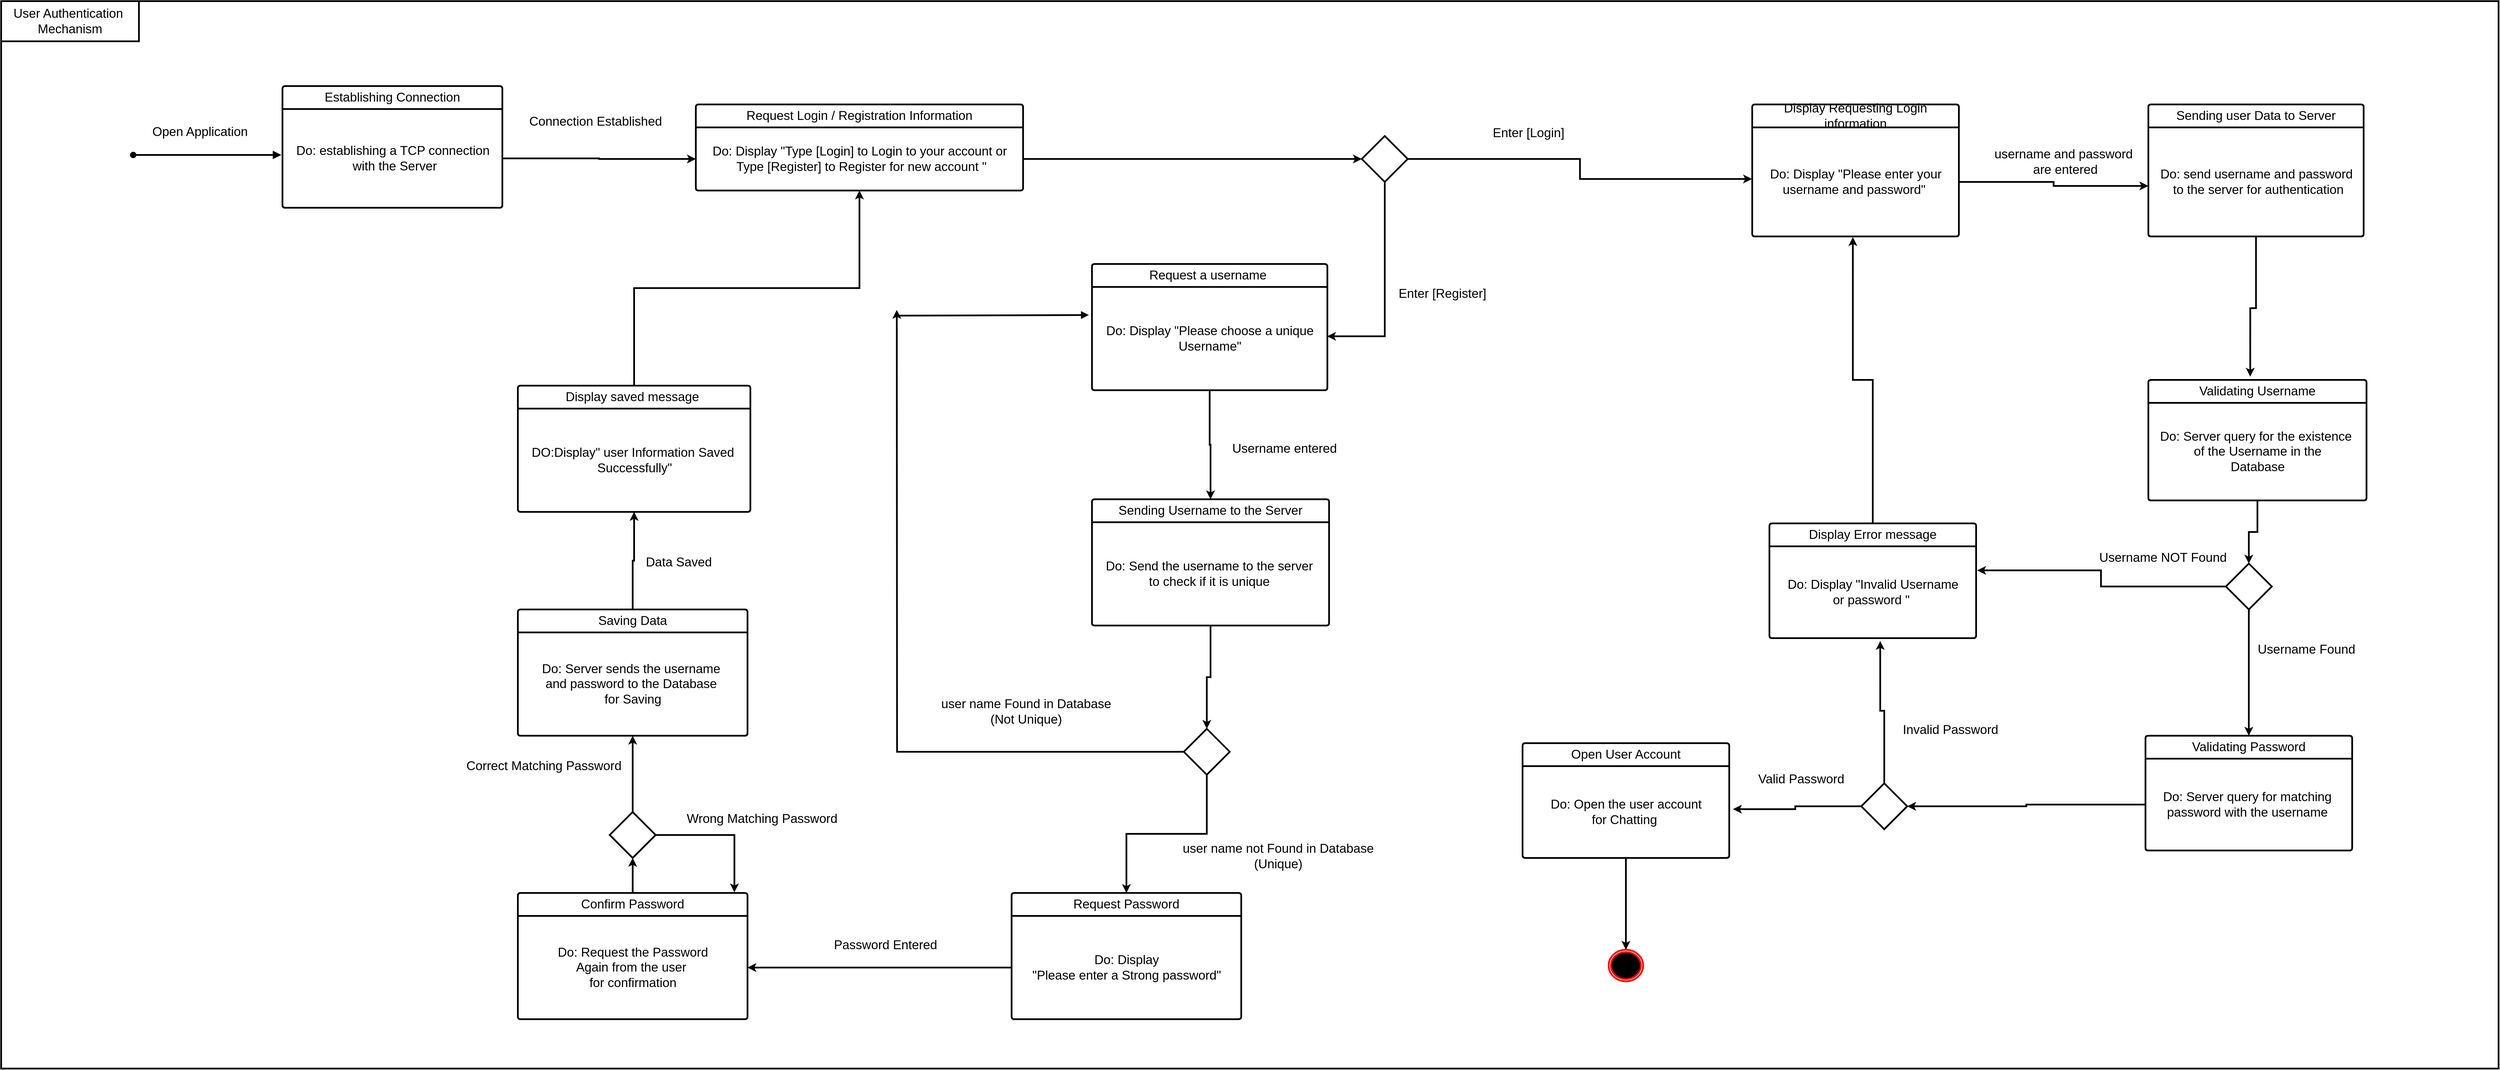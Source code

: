 <mxfile version="22.1.5" type="device" pages="3">
  <diagram name="User Authenticatiion Mechanism" id="j_X86rwtVtbwTjYeFhrC">
    <mxGraphModel dx="3771" dy="1703" grid="1" gridSize="10" guides="1" tooltips="1" connect="1" arrows="1" fold="1" page="1" pageScale="1" pageWidth="827" pageHeight="1169" math="0" shadow="0">
      <root>
        <mxCell id="0" />
        <mxCell id="1" parent="0" />
        <mxCell id="sr_6YSs-KJBTiqejgoap-89" value="" style="rounded=0;whiteSpace=wrap;html=1;fontSize=22;strokeWidth=3;" parent="1" vertex="1">
          <mxGeometry x="-1960" y="-20" width="4350" height="1860" as="geometry" />
        </mxCell>
        <mxCell id="wN-cYqIQgkS0El-1S5M3-2" value="&lt;font style=&quot;font-size: 22px;&quot;&gt;Request Login / Registration Information&lt;/font&gt;" style="swimlane;childLayout=stackLayout;horizontal=1;startSize=40;horizontalStack=0;rounded=1;fontSize=22;fontStyle=0;strokeWidth=3;resizeParent=0;resizeLast=1;shadow=0;dashed=0;align=center;arcSize=4;whiteSpace=wrap;html=1;" parent="1" vertex="1">
          <mxGeometry x="-750" y="160" width="570" height="150" as="geometry" />
        </mxCell>
        <mxCell id="wN-cYqIQgkS0El-1S5M3-3" value="Do: Display &quot;Type [Login] to Login to your account or&lt;br style=&quot;font-size: 22px;&quot;&gt;&amp;nbsp;Type [Register] to Register for new account &quot;" style="text;html=1;align=center;verticalAlign=middle;resizable=0;points=[];autosize=1;strokeColor=none;fillColor=none;shadow=0;fontSize=22;strokeWidth=3;" parent="wN-cYqIQgkS0El-1S5M3-2" vertex="1">
          <mxGeometry y="40" width="570" height="110" as="geometry" />
        </mxCell>
        <mxCell id="wN-cYqIQgkS0El-1S5M3-4" value="&lt;font style=&quot;font-size: 22px;&quot;&gt;Open Application&lt;/font&gt;" style="html=1;verticalAlign=bottom;startArrow=oval;startFill=1;endArrow=block;startSize=8;curved=0;rounded=0;shadow=0;fontSize=22;strokeWidth=3;endSize=7;" parent="1" edge="1">
          <mxGeometry x="-0.1" y="25" width="60" relative="1" as="geometry">
            <mxPoint x="-1730" y="248" as="sourcePoint" />
            <mxPoint x="-1472" y="248" as="targetPoint" />
            <Array as="points" />
            <mxPoint as="offset" />
          </mxGeometry>
        </mxCell>
        <mxCell id="wN-cYqIQgkS0El-1S5M3-5" value="User Authentication&amp;nbsp;&lt;br style=&quot;font-size: 22px;&quot;&gt;Mechanism" style="html=1;whiteSpace=wrap;shadow=0;fontSize=22;strokeWidth=3;" parent="1" vertex="1">
          <mxGeometry x="-1960" y="-20" width="240" height="70" as="geometry" />
        </mxCell>
        <mxCell id="wN-cYqIQgkS0El-1S5M3-6" value="Display Requesting Login information" style="swimlane;childLayout=stackLayout;horizontal=1;startSize=40;horizontalStack=0;rounded=1;fontSize=22;fontStyle=0;strokeWidth=3;resizeParent=0;resizeLast=1;shadow=0;dashed=0;align=center;arcSize=4;whiteSpace=wrap;html=1;" parent="1" vertex="1">
          <mxGeometry x="1090" y="160" width="360" height="230" as="geometry" />
        </mxCell>
        <mxCell id="wN-cYqIQgkS0El-1S5M3-7" value="&lt;font style=&quot;font-size: 22px;&quot;&gt;Do: Display &quot;Please enter your &lt;br style=&quot;font-size: 22px;&quot;&gt;username and password&quot;&amp;nbsp;&lt;/font&gt;" style="text;html=1;align=center;verticalAlign=middle;resizable=0;points=[];autosize=1;strokeColor=none;fillColor=none;shadow=0;fontSize=22;strokeWidth=3;" parent="wN-cYqIQgkS0El-1S5M3-6" vertex="1">
          <mxGeometry y="40" width="360" height="190" as="geometry" />
        </mxCell>
        <mxCell id="wN-cYqIQgkS0El-1S5M3-8" value="Enter [Login]" style="text;html=1;align=center;verticalAlign=middle;resizable=0;points=[];autosize=1;strokeColor=none;fillColor=none;shadow=0;fontSize=22;strokeWidth=3;" parent="1" vertex="1">
          <mxGeometry x="625" y="190" width="150" height="40" as="geometry" />
        </mxCell>
        <mxCell id="wN-cYqIQgkS0El-1S5M3-9" value="Sending user Data to Server" style="swimlane;childLayout=stackLayout;horizontal=1;startSize=40;horizontalStack=0;rounded=1;fontSize=22;fontStyle=0;strokeWidth=3;resizeParent=0;resizeLast=1;shadow=0;dashed=0;align=center;arcSize=4;whiteSpace=wrap;html=1;" parent="1" vertex="1">
          <mxGeometry x="1780" y="160" width="375" height="230" as="geometry" />
        </mxCell>
        <mxCell id="wN-cYqIQgkS0El-1S5M3-10" value="Do: send username and password&lt;br style=&quot;font-size: 22px;&quot;&gt;&amp;nbsp;to the server for authentication" style="text;html=1;align=center;verticalAlign=middle;resizable=0;points=[];autosize=1;strokeColor=none;fillColor=none;shadow=0;fontSize=22;strokeWidth=3;" parent="wN-cYqIQgkS0El-1S5M3-9" vertex="1">
          <mxGeometry y="40" width="375" height="190" as="geometry" />
        </mxCell>
        <mxCell id="wN-cYqIQgkS0El-1S5M3-11" style="edgeStyle=orthogonalEdgeStyle;rounded=0;orthogonalLoop=1;jettySize=auto;html=1;entryX=0;entryY=0.537;entryDx=0;entryDy=0;entryPerimeter=0;shadow=0;fontSize=22;strokeWidth=3;" parent="1" source="wN-cYqIQgkS0El-1S5M3-7" target="wN-cYqIQgkS0El-1S5M3-10" edge="1">
          <mxGeometry relative="1" as="geometry" />
        </mxCell>
        <mxCell id="wN-cYqIQgkS0El-1S5M3-12" value="username and password&amp;nbsp;&lt;br style=&quot;font-size: 22px;&quot;&gt;are entered" style="text;html=1;align=center;verticalAlign=middle;resizable=0;points=[];autosize=1;strokeColor=none;fillColor=none;shadow=0;fontSize=22;strokeWidth=3;" parent="1" vertex="1">
          <mxGeometry x="1500" y="225" width="270" height="70" as="geometry" />
        </mxCell>
        <mxCell id="wN-cYqIQgkS0El-1S5M3-13" value="Validating Username" style="swimlane;childLayout=stackLayout;horizontal=1;startSize=40;horizontalStack=0;rounded=1;fontSize=22;fontStyle=0;strokeWidth=3;resizeParent=0;resizeLast=1;shadow=0;dashed=0;align=center;arcSize=4;whiteSpace=wrap;html=1;" parent="1" vertex="1">
          <mxGeometry x="1780" y="640" width="380" height="210" as="geometry" />
        </mxCell>
        <mxCell id="wN-cYqIQgkS0El-1S5M3-14" value="Do: Server query for the existence&amp;nbsp;&lt;br style=&quot;font-size: 22px;&quot;&gt;of the Username in the&lt;br style=&quot;font-size: 22px;&quot;&gt;Database" style="text;html=1;align=center;verticalAlign=middle;resizable=0;points=[];autosize=1;strokeColor=none;fillColor=none;shadow=0;fontSize=22;strokeWidth=3;" parent="wN-cYqIQgkS0El-1S5M3-13" vertex="1">
          <mxGeometry y="40" width="380" height="170" as="geometry" />
        </mxCell>
        <mxCell id="wN-cYqIQgkS0El-1S5M3-15" value="&lt;font style=&quot;font-size: 22px;&quot;&gt;Request a username&amp;nbsp;&lt;/font&gt;" style="swimlane;childLayout=stackLayout;horizontal=1;startSize=40;horizontalStack=0;rounded=1;fontSize=22;fontStyle=0;strokeWidth=3;resizeParent=0;resizeLast=1;shadow=0;dashed=0;align=center;arcSize=4;whiteSpace=wrap;html=1;" parent="1" vertex="1">
          <mxGeometry x="-60" y="438" width="410" height="220" as="geometry" />
        </mxCell>
        <mxCell id="wN-cYqIQgkS0El-1S5M3-16" value="Do: Display &quot;Please choose a unique&lt;br style=&quot;font-size: 22px;&quot;&gt;Username&quot;" style="text;html=1;align=center;verticalAlign=middle;resizable=0;points=[];autosize=1;strokeColor=none;fillColor=none;shadow=0;fontSize=22;strokeWidth=3;" parent="wN-cYqIQgkS0El-1S5M3-15" vertex="1">
          <mxGeometry y="40" width="410" height="180" as="geometry" />
        </mxCell>
        <mxCell id="wN-cYqIQgkS0El-1S5M3-17" value="Enter [Register]" style="text;html=1;align=center;verticalAlign=middle;resizable=0;points=[];autosize=1;strokeColor=none;fillColor=none;shadow=0;fontSize=22;strokeWidth=3;" parent="1" vertex="1">
          <mxGeometry x="460" y="470" width="180" height="40" as="geometry" />
        </mxCell>
        <mxCell id="wN-cYqIQgkS0El-1S5M3-18" value="&lt;font style=&quot;font-size: 22px;&quot;&gt;Establishing Connection&lt;/font&gt;" style="swimlane;childLayout=stackLayout;horizontal=1;startSize=40;horizontalStack=0;rounded=1;fontSize=22;fontStyle=0;strokeWidth=3;resizeParent=0;resizeLast=1;shadow=0;dashed=0;align=center;arcSize=4;whiteSpace=wrap;html=1;" parent="1" vertex="1">
          <mxGeometry x="-1470" y="128" width="383" height="212" as="geometry" />
        </mxCell>
        <mxCell id="wN-cYqIQgkS0El-1S5M3-19" value="&lt;font style=&quot;font-size: 22px;&quot;&gt;Do: establishing a TCP connection&lt;br style=&quot;font-size: 22px;&quot;&gt;&amp;nbsp;with the Server&lt;/font&gt;" style="text;html=1;align=center;verticalAlign=middle;resizable=0;points=[];autosize=1;strokeColor=none;fillColor=none;shadow=0;fontSize=22;strokeWidth=3;" parent="wN-cYqIQgkS0El-1S5M3-18" vertex="1">
          <mxGeometry y="40" width="383" height="172" as="geometry" />
        </mxCell>
        <mxCell id="wN-cYqIQgkS0El-1S5M3-20" style="edgeStyle=orthogonalEdgeStyle;rounded=0;orthogonalLoop=1;jettySize=auto;html=1;shadow=0;fontSize=22;strokeWidth=3;" parent="1" source="wN-cYqIQgkS0El-1S5M3-19" target="wN-cYqIQgkS0El-1S5M3-3" edge="1">
          <mxGeometry relative="1" as="geometry" />
        </mxCell>
        <mxCell id="wN-cYqIQgkS0El-1S5M3-21" value="Connection Established" style="text;html=1;align=center;verticalAlign=middle;resizable=0;points=[];autosize=1;strokeColor=none;fillColor=none;shadow=0;fontSize=22;strokeWidth=3;" parent="1" vertex="1">
          <mxGeometry x="-1050" y="170" width="250" height="40" as="geometry" />
        </mxCell>
        <mxCell id="wN-cYqIQgkS0El-1S5M3-22" style="edgeStyle=orthogonalEdgeStyle;rounded=0;orthogonalLoop=1;jettySize=auto;html=1;entryX=0.467;entryY=-0.027;entryDx=0;entryDy=0;entryPerimeter=0;fontSize=22;strokeWidth=3;" parent="1" source="wN-cYqIQgkS0El-1S5M3-10" target="wN-cYqIQgkS0El-1S5M3-13" edge="1">
          <mxGeometry relative="1" as="geometry" />
        </mxCell>
        <mxCell id="wN-cYqIQgkS0El-1S5M3-23" value="" style="edgeStyle=orthogonalEdgeStyle;rounded=0;orthogonalLoop=1;jettySize=auto;html=1;shadow=0;fontSize=22;strokeWidth=3;" parent="1" source="wN-cYqIQgkS0El-1S5M3-3" target="wN-cYqIQgkS0El-1S5M3-24" edge="1">
          <mxGeometry relative="1" as="geometry">
            <mxPoint x="290" y="255" as="sourcePoint" />
            <mxPoint x="660" y="280" as="targetPoint" />
          </mxGeometry>
        </mxCell>
        <mxCell id="wN-cYqIQgkS0El-1S5M3-24" value="" style="rhombus;whiteSpace=wrap;html=1;fontSize=22;strokeWidth=3;" parent="1" vertex="1">
          <mxGeometry x="410" y="215" width="80" height="80" as="geometry" />
        </mxCell>
        <mxCell id="wN-cYqIQgkS0El-1S5M3-25" style="edgeStyle=orthogonalEdgeStyle;rounded=0;orthogonalLoop=1;jettySize=auto;html=1;exitX=0.5;exitY=1;exitDx=0;exitDy=0;entryX=0.999;entryY=0.478;entryDx=0;entryDy=0;entryPerimeter=0;fontSize=22;strokeWidth=3;" parent="1" source="wN-cYqIQgkS0El-1S5M3-24" target="wN-cYqIQgkS0El-1S5M3-16" edge="1">
          <mxGeometry relative="1" as="geometry" />
        </mxCell>
        <mxCell id="wN-cYqIQgkS0El-1S5M3-26" style="edgeStyle=orthogonalEdgeStyle;rounded=0;orthogonalLoop=1;jettySize=auto;html=1;exitX=1;exitY=0.5;exitDx=0;exitDy=0;entryX=-0.001;entryY=0.473;entryDx=0;entryDy=0;entryPerimeter=0;fontSize=22;strokeWidth=3;" parent="1" source="wN-cYqIQgkS0El-1S5M3-24" target="wN-cYqIQgkS0El-1S5M3-7" edge="1">
          <mxGeometry relative="1" as="geometry" />
        </mxCell>
        <mxCell id="wN-cYqIQgkS0El-1S5M3-27" style="edgeStyle=orthogonalEdgeStyle;rounded=0;orthogonalLoop=1;jettySize=auto;html=1;exitX=0.5;exitY=1;exitDx=0;exitDy=0;entryX=0.5;entryY=0;entryDx=0;entryDy=0;fontSize=22;strokeWidth=3;" parent="1" source="wN-cYqIQgkS0El-1S5M3-28" target="wN-cYqIQgkS0El-1S5M3-30" edge="1">
          <mxGeometry relative="1" as="geometry" />
        </mxCell>
        <mxCell id="wN-cYqIQgkS0El-1S5M3-28" value="" style="rhombus;whiteSpace=wrap;html=1;fontSize=22;strokeWidth=3;" parent="1" vertex="1">
          <mxGeometry x="1915" y="960" width="80" height="80" as="geometry" />
        </mxCell>
        <mxCell id="wN-cYqIQgkS0El-1S5M3-29" style="edgeStyle=orthogonalEdgeStyle;rounded=0;orthogonalLoop=1;jettySize=auto;html=1;entryX=0.5;entryY=0;entryDx=0;entryDy=0;fontSize=22;strokeWidth=3;" parent="1" source="wN-cYqIQgkS0El-1S5M3-14" target="wN-cYqIQgkS0El-1S5M3-28" edge="1">
          <mxGeometry relative="1" as="geometry" />
        </mxCell>
        <mxCell id="wN-cYqIQgkS0El-1S5M3-30" value="Validating Password" style="swimlane;childLayout=stackLayout;horizontal=1;startSize=40;horizontalStack=0;rounded=1;fontSize=22;fontStyle=0;strokeWidth=3;resizeParent=0;resizeLast=1;shadow=0;dashed=0;align=center;arcSize=4;whiteSpace=wrap;html=1;" parent="1" vertex="1">
          <mxGeometry x="1775" y="1260" width="360" height="200" as="geometry" />
        </mxCell>
        <mxCell id="wN-cYqIQgkS0El-1S5M3-31" value="Do: Server query for matching&amp;nbsp;&lt;br style=&quot;font-size: 22px;&quot;&gt;password with the username&amp;nbsp;" style="text;html=1;align=center;verticalAlign=middle;resizable=0;points=[];autosize=1;strokeColor=none;fillColor=none;shadow=0;fontSize=22;strokeWidth=3;" parent="wN-cYqIQgkS0El-1S5M3-30" vertex="1">
          <mxGeometry y="40" width="360" height="160" as="geometry" />
        </mxCell>
        <mxCell id="wN-cYqIQgkS0El-1S5M3-32" value="&lt;font style=&quot;font-size: 22px;&quot;&gt;Username Found&lt;/font&gt;" style="text;html=1;align=center;verticalAlign=middle;resizable=0;points=[];autosize=1;strokeColor=none;fillColor=none;fontSize=22;strokeWidth=3;" parent="1" vertex="1">
          <mxGeometry x="1960" y="1090" width="190" height="40" as="geometry" />
        </mxCell>
        <mxCell id="wN-cYqIQgkS0El-1S5M3-33" value="Display Error message" style="swimlane;childLayout=stackLayout;horizontal=1;startSize=40;horizontalStack=0;rounded=1;fontSize=22;fontStyle=0;strokeWidth=3;resizeParent=0;resizeLast=1;shadow=0;dashed=0;align=center;arcSize=4;whiteSpace=wrap;html=1;" parent="1" vertex="1">
          <mxGeometry x="1120" y="890" width="360" height="200" as="geometry" />
        </mxCell>
        <mxCell id="wN-cYqIQgkS0El-1S5M3-34" value="Do: Display &quot;Invalid Username&lt;br style=&quot;font-size: 22px;&quot;&gt;or password &quot;&amp;nbsp;" style="text;html=1;align=center;verticalAlign=middle;resizable=0;points=[];autosize=1;strokeColor=none;fillColor=none;shadow=0;fontSize=22;strokeWidth=3;" parent="wN-cYqIQgkS0El-1S5M3-33" vertex="1">
          <mxGeometry y="40" width="360" height="160" as="geometry" />
        </mxCell>
        <mxCell id="wN-cYqIQgkS0El-1S5M3-35" style="edgeStyle=orthogonalEdgeStyle;rounded=0;orthogonalLoop=1;jettySize=auto;html=1;exitX=0;exitY=0.5;exitDx=0;exitDy=0;entryX=1.005;entryY=0.262;entryDx=0;entryDy=0;entryPerimeter=0;fontSize=22;strokeWidth=3;" parent="1" source="wN-cYqIQgkS0El-1S5M3-28" target="wN-cYqIQgkS0El-1S5M3-34" edge="1">
          <mxGeometry relative="1" as="geometry" />
        </mxCell>
        <mxCell id="wN-cYqIQgkS0El-1S5M3-36" value="&lt;font style=&quot;font-size: 22px;&quot;&gt;Username NOT Found&lt;/font&gt;" style="text;html=1;align=center;verticalAlign=middle;resizable=0;points=[];autosize=1;strokeColor=none;fillColor=none;fontSize=22;strokeWidth=3;" parent="1" vertex="1">
          <mxGeometry x="1680" y="930" width="250" height="40" as="geometry" />
        </mxCell>
        <mxCell id="wN-cYqIQgkS0El-1S5M3-37" style="edgeStyle=orthogonalEdgeStyle;rounded=0;orthogonalLoop=1;jettySize=auto;html=1;exitX=0.5;exitY=0;exitDx=0;exitDy=0;entryX=0.487;entryY=1.006;entryDx=0;entryDy=0;entryPerimeter=0;fontSize=22;strokeWidth=3;" parent="1" source="wN-cYqIQgkS0El-1S5M3-33" target="wN-cYqIQgkS0El-1S5M3-7" edge="1">
          <mxGeometry relative="1" as="geometry" />
        </mxCell>
        <mxCell id="wN-cYqIQgkS0El-1S5M3-38" value="" style="rhombus;whiteSpace=wrap;html=1;fontSize=22;strokeWidth=3;" parent="1" vertex="1">
          <mxGeometry x="1280" y="1342.96" width="80" height="80" as="geometry" />
        </mxCell>
        <mxCell id="wN-cYqIQgkS0El-1S5M3-39" style="edgeStyle=orthogonalEdgeStyle;rounded=0;orthogonalLoop=1;jettySize=auto;html=1;entryX=1;entryY=0.5;entryDx=0;entryDy=0;fontSize=22;strokeWidth=3;" parent="1" source="wN-cYqIQgkS0El-1S5M3-31" target="wN-cYqIQgkS0El-1S5M3-38" edge="1">
          <mxGeometry relative="1" as="geometry" />
        </mxCell>
        <mxCell id="wN-cYqIQgkS0El-1S5M3-40" value="Open User Account" style="swimlane;childLayout=stackLayout;horizontal=1;startSize=40;horizontalStack=0;rounded=1;fontSize=22;fontStyle=0;strokeWidth=3;resizeParent=0;resizeLast=1;shadow=0;dashed=0;align=center;arcSize=4;whiteSpace=wrap;html=1;" parent="1" vertex="1">
          <mxGeometry x="690" y="1272.96" width="360" height="200" as="geometry" />
        </mxCell>
        <mxCell id="wN-cYqIQgkS0El-1S5M3-41" value="Do: Open the user account &lt;br style=&quot;font-size: 22px;&quot;&gt;for Chatting&amp;nbsp;" style="text;html=1;align=center;verticalAlign=middle;resizable=0;points=[];autosize=1;strokeColor=none;fillColor=none;shadow=0;fontSize=22;strokeWidth=3;" parent="wN-cYqIQgkS0El-1S5M3-40" vertex="1">
          <mxGeometry y="40" width="360" height="160" as="geometry" />
        </mxCell>
        <mxCell id="wN-cYqIQgkS0El-1S5M3-42" value="&lt;font style=&quot;font-size: 22px;&quot;&gt;Valid Password&lt;/font&gt;" style="text;html=1;align=center;verticalAlign=middle;resizable=0;points=[];autosize=1;strokeColor=none;fillColor=none;fontSize=22;strokeWidth=3;" parent="1" vertex="1">
          <mxGeometry x="1090" y="1315.96" width="170" height="40" as="geometry" />
        </mxCell>
        <mxCell id="wN-cYqIQgkS0El-1S5M3-43" style="edgeStyle=orthogonalEdgeStyle;rounded=0;orthogonalLoop=1;jettySize=auto;html=1;exitX=0;exitY=0.5;exitDx=0;exitDy=0;entryX=1.018;entryY=0.469;entryDx=0;entryDy=0;entryPerimeter=0;fontSize=22;strokeWidth=3;" parent="1" source="wN-cYqIQgkS0El-1S5M3-38" target="wN-cYqIQgkS0El-1S5M3-41" edge="1">
          <mxGeometry relative="1" as="geometry" />
        </mxCell>
        <mxCell id="wN-cYqIQgkS0El-1S5M3-44" value="" style="ellipse;html=1;shape=endState;fillColor=#000000;strokeColor=#ff0000;fontSize=22;strokeWidth=3;" parent="1" vertex="1">
          <mxGeometry x="840" y="1632.96" width="60" height="55" as="geometry" />
        </mxCell>
        <mxCell id="wN-cYqIQgkS0El-1S5M3-45" style="edgeStyle=orthogonalEdgeStyle;rounded=0;orthogonalLoop=1;jettySize=auto;html=1;entryX=0.5;entryY=0;entryDx=0;entryDy=0;fontSize=22;strokeWidth=3;" parent="1" source="wN-cYqIQgkS0El-1S5M3-41" target="wN-cYqIQgkS0El-1S5M3-44" edge="1">
          <mxGeometry relative="1" as="geometry" />
        </mxCell>
        <mxCell id="wN-cYqIQgkS0El-1S5M3-46" style="edgeStyle=orthogonalEdgeStyle;rounded=0;orthogonalLoop=1;jettySize=auto;html=1;exitX=0.5;exitY=0;exitDx=0;exitDy=0;entryX=0.536;entryY=1.031;entryDx=0;entryDy=0;entryPerimeter=0;fontSize=22;strokeWidth=3;" parent="1" source="wN-cYqIQgkS0El-1S5M3-38" target="wN-cYqIQgkS0El-1S5M3-34" edge="1">
          <mxGeometry relative="1" as="geometry" />
        </mxCell>
        <mxCell id="wN-cYqIQgkS0El-1S5M3-47" value="Sending Username to the Server" style="swimlane;childLayout=stackLayout;horizontal=1;startSize=40;horizontalStack=0;rounded=1;fontSize=22;fontStyle=0;strokeWidth=3;resizeParent=0;resizeLast=1;shadow=0;dashed=0;align=center;arcSize=4;whiteSpace=wrap;html=1;" parent="1" vertex="1">
          <mxGeometry x="-60" y="848" width="413" height="220" as="geometry" />
        </mxCell>
        <mxCell id="wN-cYqIQgkS0El-1S5M3-48" value="Do: Send the username to the server&amp;nbsp;&lt;br style=&quot;font-size: 22px;&quot;&gt;to check if it is unique&amp;nbsp;" style="text;html=1;align=center;verticalAlign=middle;resizable=0;points=[];autosize=1;strokeColor=none;fillColor=none;shadow=0;fontSize=22;strokeWidth=3;" parent="wN-cYqIQgkS0El-1S5M3-47" vertex="1">
          <mxGeometry y="40" width="413" height="180" as="geometry" />
        </mxCell>
        <mxCell id="wN-cYqIQgkS0El-1S5M3-49" style="edgeStyle=orthogonalEdgeStyle;rounded=0;orthogonalLoop=1;jettySize=auto;html=1;fontSize=22;strokeWidth=3;" parent="1" source="wN-cYqIQgkS0El-1S5M3-16" target="wN-cYqIQgkS0El-1S5M3-47" edge="1">
          <mxGeometry relative="1" as="geometry" />
        </mxCell>
        <mxCell id="wN-cYqIQgkS0El-1S5M3-50" value="&lt;font style=&quot;font-size: 22px;&quot;&gt;Username entered&lt;/font&gt;" style="text;html=1;align=center;verticalAlign=middle;resizable=0;points=[];autosize=1;strokeColor=none;fillColor=none;fontSize=22;strokeWidth=3;" parent="1" vertex="1">
          <mxGeometry x="170" y="740" width="210" height="40" as="geometry" />
        </mxCell>
        <mxCell id="wN-cYqIQgkS0El-1S5M3-51" style="edgeStyle=orthogonalEdgeStyle;rounded=0;orthogonalLoop=1;jettySize=auto;html=1;exitX=0;exitY=0.5;exitDx=0;exitDy=0;fontSize=22;strokeWidth=3;" parent="1" source="wN-cYqIQgkS0El-1S5M3-53" edge="1">
          <mxGeometry relative="1" as="geometry">
            <mxPoint x="-400" y="518" as="targetPoint" />
          </mxGeometry>
        </mxCell>
        <mxCell id="wN-cYqIQgkS0El-1S5M3-52" style="edgeStyle=orthogonalEdgeStyle;rounded=0;orthogonalLoop=1;jettySize=auto;html=1;exitX=0.5;exitY=1;exitDx=0;exitDy=0;entryX=0.5;entryY=0;entryDx=0;entryDy=0;fontSize=22;strokeWidth=3;" parent="1" source="wN-cYqIQgkS0El-1S5M3-53" target="wN-cYqIQgkS0El-1S5M3-58" edge="1">
          <mxGeometry relative="1" as="geometry" />
        </mxCell>
        <mxCell id="wN-cYqIQgkS0El-1S5M3-53" value="" style="rhombus;whiteSpace=wrap;html=1;fontSize=22;strokeWidth=3;" parent="1" vertex="1">
          <mxGeometry x="100" y="1248" width="80" height="80" as="geometry" />
        </mxCell>
        <mxCell id="wN-cYqIQgkS0El-1S5M3-54" style="edgeStyle=orthogonalEdgeStyle;rounded=0;orthogonalLoop=1;jettySize=auto;html=1;entryX=0.5;entryY=0;entryDx=0;entryDy=0;fontSize=22;strokeWidth=3;" parent="1" source="wN-cYqIQgkS0El-1S5M3-48" target="wN-cYqIQgkS0El-1S5M3-53" edge="1">
          <mxGeometry relative="1" as="geometry">
            <mxPoint x="140" y="1238" as="targetPoint" />
          </mxGeometry>
        </mxCell>
        <mxCell id="wN-cYqIQgkS0El-1S5M3-55" value="&lt;span style=&quot;font-size: 22px;&quot;&gt;user name not Found in Database&lt;br style=&quot;font-size: 22px;&quot;&gt;(Unique)&lt;br style=&quot;font-size: 22px;&quot;&gt;&lt;/span&gt;" style="text;html=1;align=center;verticalAlign=middle;resizable=0;points=[];autosize=1;strokeColor=none;fillColor=none;fontSize=22;strokeWidth=3;" parent="1" vertex="1">
          <mxGeometry x="84" y="1435" width="360" height="70" as="geometry" />
        </mxCell>
        <mxCell id="wN-cYqIQgkS0El-1S5M3-56" value="&lt;span style=&quot;font-size: 22px;&quot;&gt;user name Found in Database&lt;br style=&quot;font-size: 22px;&quot;&gt;(Not Unique)&lt;br style=&quot;font-size: 22px;&quot;&gt;&lt;/span&gt;" style="text;html=1;align=center;verticalAlign=middle;resizable=0;points=[];autosize=1;strokeColor=none;fillColor=none;fontSize=22;strokeWidth=3;" parent="1" vertex="1">
          <mxGeometry x="-335" y="1183" width="320" height="70" as="geometry" />
        </mxCell>
        <mxCell id="wN-cYqIQgkS0El-1S5M3-57" value="" style="html=1;verticalAlign=bottom;endArrow=block;curved=0;rounded=0;entryX=-0.013;entryY=0.272;entryDx=0;entryDy=0;entryPerimeter=0;fontSize=22;strokeWidth=3;" parent="1" target="wN-cYqIQgkS0El-1S5M3-16" edge="1">
          <mxGeometry width="80" relative="1" as="geometry">
            <mxPoint x="-400" y="528" as="sourcePoint" />
            <mxPoint x="550" y="638" as="targetPoint" />
          </mxGeometry>
        </mxCell>
        <mxCell id="wN-cYqIQgkS0El-1S5M3-58" value="Request Password" style="swimlane;childLayout=stackLayout;horizontal=1;startSize=40;horizontalStack=0;rounded=1;fontSize=22;fontStyle=0;strokeWidth=3;resizeParent=0;resizeLast=1;shadow=0;dashed=0;align=center;arcSize=4;whiteSpace=wrap;html=1;" parent="1" vertex="1">
          <mxGeometry x="-200" y="1534" width="400" height="220" as="geometry" />
        </mxCell>
        <mxCell id="wN-cYqIQgkS0El-1S5M3-59" value="Do: Display &lt;br style=&quot;font-size: 22px;&quot;&gt;&quot;Please enter a Strong password&quot;" style="text;html=1;align=center;verticalAlign=middle;resizable=0;points=[];autosize=1;strokeColor=none;fillColor=none;shadow=0;fontSize=22;strokeWidth=3;" parent="wN-cYqIQgkS0El-1S5M3-58" vertex="1">
          <mxGeometry y="40" width="400" height="180" as="geometry" />
        </mxCell>
        <mxCell id="wN-cYqIQgkS0El-1S5M3-60" style="edgeStyle=orthogonalEdgeStyle;rounded=0;orthogonalLoop=1;jettySize=auto;html=1;exitX=0.5;exitY=0;exitDx=0;exitDy=0;fontSize=22;strokeWidth=3;" parent="1" source="wN-cYqIQgkS0El-1S5M3-61" target="wN-cYqIQgkS0El-1S5M3-65" edge="1">
          <mxGeometry relative="1" as="geometry" />
        </mxCell>
        <mxCell id="wN-cYqIQgkS0El-1S5M3-61" value="Saving Data" style="swimlane;childLayout=stackLayout;horizontal=1;startSize=40;horizontalStack=0;rounded=1;fontSize=22;fontStyle=0;strokeWidth=3;resizeParent=0;resizeLast=1;shadow=0;dashed=0;align=center;arcSize=4;whiteSpace=wrap;html=1;" parent="1" vertex="1">
          <mxGeometry x="-1060" y="1040" width="400" height="220" as="geometry" />
        </mxCell>
        <mxCell id="wN-cYqIQgkS0El-1S5M3-62" value="Do: Server sends the username&amp;nbsp;&lt;br style=&quot;font-size: 22px;&quot;&gt;and password to the Database&amp;nbsp;&lt;br style=&quot;font-size: 22px;&quot;&gt;for Saving" style="text;html=1;align=center;verticalAlign=middle;resizable=0;points=[];autosize=1;strokeColor=none;fillColor=none;shadow=0;fontSize=22;strokeWidth=3;" parent="wN-cYqIQgkS0El-1S5M3-61" vertex="1">
          <mxGeometry y="40" width="400" height="180" as="geometry" />
        </mxCell>
        <mxCell id="wN-cYqIQgkS0El-1S5M3-63" value="Password Entered" style="text;html=1;align=center;verticalAlign=middle;resizable=0;points=[];autosize=1;strokeColor=none;fillColor=none;fontSize=22;strokeWidth=3;" parent="1" vertex="1">
          <mxGeometry x="-520" y="1605" width="200" height="40" as="geometry" />
        </mxCell>
        <mxCell id="_A8NqwgqnPGsE7l9i2pA-2" style="edgeStyle=orthogonalEdgeStyle;rounded=0;orthogonalLoop=1;jettySize=auto;html=1;exitX=0.5;exitY=0;exitDx=0;exitDy=0;strokeWidth=3;" parent="1" source="wN-cYqIQgkS0El-1S5M3-64" target="wN-cYqIQgkS0El-1S5M3-3" edge="1">
          <mxGeometry relative="1" as="geometry" />
        </mxCell>
        <mxCell id="wN-cYqIQgkS0El-1S5M3-64" value="Display saved message&amp;nbsp;" style="swimlane;childLayout=stackLayout;horizontal=1;startSize=40;horizontalStack=0;rounded=1;fontSize=22;fontStyle=0;strokeWidth=3;resizeParent=0;resizeLast=1;shadow=0;dashed=0;align=center;arcSize=4;whiteSpace=wrap;html=1;" parent="1" vertex="1">
          <mxGeometry x="-1060" y="650" width="405" height="220" as="geometry" />
        </mxCell>
        <mxCell id="wN-cYqIQgkS0El-1S5M3-65" value="DO:Display&quot; user Information Saved&amp;nbsp;&lt;br style=&quot;font-size: 22px;&quot;&gt;Successfully&quot;" style="text;html=1;align=center;verticalAlign=middle;resizable=0;points=[];autosize=1;strokeColor=none;fillColor=none;shadow=0;fontSize=22;strokeWidth=3;" parent="wN-cYqIQgkS0El-1S5M3-64" vertex="1">
          <mxGeometry y="40" width="405" height="180" as="geometry" />
        </mxCell>
        <mxCell id="wN-cYqIQgkS0El-1S5M3-66" style="edgeStyle=orthogonalEdgeStyle;rounded=0;orthogonalLoop=1;jettySize=auto;html=1;exitX=0.5;exitY=0;exitDx=0;exitDy=0;entryX=0.5;entryY=1;entryDx=0;entryDy=0;fontSize=22;strokeWidth=3;" parent="1" source="wN-cYqIQgkS0El-1S5M3-67" target="wN-cYqIQgkS0El-1S5M3-70" edge="1">
          <mxGeometry relative="1" as="geometry" />
        </mxCell>
        <mxCell id="wN-cYqIQgkS0El-1S5M3-67" value="Confirm Password" style="swimlane;childLayout=stackLayout;horizontal=1;startSize=40;horizontalStack=0;rounded=1;fontSize=22;fontStyle=0;strokeWidth=3;resizeParent=0;resizeLast=1;shadow=0;dashed=0;align=center;arcSize=4;whiteSpace=wrap;html=1;" parent="1" vertex="1">
          <mxGeometry x="-1060" y="1534" width="400" height="220" as="geometry" />
        </mxCell>
        <mxCell id="wN-cYqIQgkS0El-1S5M3-68" value="Do: Request the Password&lt;br style=&quot;font-size: 22px;&quot;&gt;Again from the user&amp;nbsp;&lt;br style=&quot;font-size: 22px;&quot;&gt;for confirmation" style="text;html=1;align=center;verticalAlign=middle;resizable=0;points=[];autosize=1;strokeColor=none;fillColor=none;shadow=0;fontSize=22;strokeWidth=3;" parent="wN-cYqIQgkS0El-1S5M3-67" vertex="1">
          <mxGeometry y="40" width="400" height="180" as="geometry" />
        </mxCell>
        <mxCell id="wN-cYqIQgkS0El-1S5M3-69" style="edgeStyle=orthogonalEdgeStyle;rounded=0;orthogonalLoop=1;jettySize=auto;html=1;exitX=0.5;exitY=0;exitDx=0;exitDy=0;entryX=0.5;entryY=1;entryDx=0;entryDy=0;fontSize=22;strokeWidth=3;" parent="1" source="wN-cYqIQgkS0El-1S5M3-70" target="wN-cYqIQgkS0El-1S5M3-61" edge="1">
          <mxGeometry relative="1" as="geometry" />
        </mxCell>
        <mxCell id="wN-cYqIQgkS0El-1S5M3-70" value="" style="rhombus;whiteSpace=wrap;html=1;fontSize=22;strokeWidth=3;" parent="1" vertex="1">
          <mxGeometry x="-900" y="1392.96" width="80" height="80" as="geometry" />
        </mxCell>
        <mxCell id="wN-cYqIQgkS0El-1S5M3-71" value="Wrong Matching Password" style="text;html=1;align=center;verticalAlign=middle;resizable=0;points=[];autosize=1;strokeColor=none;fillColor=none;fontSize=22;strokeWidth=3;" parent="1" vertex="1">
          <mxGeometry x="-780" y="1385" width="290" height="40" as="geometry" />
        </mxCell>
        <mxCell id="wN-cYqIQgkS0El-1S5M3-72" style="edgeStyle=orthogonalEdgeStyle;rounded=0;orthogonalLoop=1;jettySize=auto;html=1;exitX=1;exitY=0.5;exitDx=0;exitDy=0;entryX=0.943;entryY=-0.005;entryDx=0;entryDy=0;entryPerimeter=0;fontSize=22;strokeWidth=3;" parent="1" source="wN-cYqIQgkS0El-1S5M3-70" target="wN-cYqIQgkS0El-1S5M3-67" edge="1">
          <mxGeometry relative="1" as="geometry" />
        </mxCell>
        <mxCell id="wN-cYqIQgkS0El-1S5M3-73" value="Correct Matching Password" style="text;html=1;align=center;verticalAlign=middle;resizable=0;points=[];autosize=1;strokeColor=none;fillColor=none;fontSize=22;strokeWidth=3;" parent="1" vertex="1">
          <mxGeometry x="-1160" y="1293" width="290" height="40" as="geometry" />
        </mxCell>
        <mxCell id="wN-cYqIQgkS0El-1S5M3-74" style="edgeStyle=orthogonalEdgeStyle;rounded=0;orthogonalLoop=1;jettySize=auto;html=1;fontSize=22;strokeWidth=3;" parent="1" source="wN-cYqIQgkS0El-1S5M3-59" target="wN-cYqIQgkS0El-1S5M3-68" edge="1">
          <mxGeometry relative="1" as="geometry" />
        </mxCell>
        <mxCell id="wN-cYqIQgkS0El-1S5M3-76" value="Data Saved" style="text;html=1;align=center;verticalAlign=middle;resizable=0;points=[];autosize=1;strokeColor=none;fillColor=none;fontSize=22;strokeWidth=3;" parent="1" vertex="1">
          <mxGeometry x="-850" y="938" width="140" height="40" as="geometry" />
        </mxCell>
        <mxCell id="wN-cYqIQgkS0El-1S5M3-77" value="&lt;font style=&quot;font-size: 22px;&quot;&gt;Invalid Password&lt;/font&gt;" style="text;html=1;align=center;verticalAlign=middle;resizable=0;points=[];autosize=1;strokeColor=none;fillColor=none;fontSize=22;strokeWidth=3;" parent="1" vertex="1">
          <mxGeometry x="1340" y="1230" width="190" height="40" as="geometry" />
        </mxCell>
      </root>
    </mxGraphModel>
  </diagram>
  <diagram id="xAzXa_gDa-dRbr-B6FrB" name="Component Diagram">
    <mxGraphModel dx="4513" dy="2695" grid="1" gridSize="10" guides="1" tooltips="1" connect="1" arrows="1" fold="1" page="1" pageScale="1" pageWidth="827" pageHeight="1169" math="0" shadow="0">
      <root>
        <mxCell id="0" />
        <mxCell id="1" parent="0" />
        <mxCell id="M-7VIAa556KCuqs9Uobv-1" value="" style="rounded=0;whiteSpace=wrap;html=1;" vertex="1" parent="1">
          <mxGeometry x="-670" y="-180" width="2210" height="1330" as="geometry" />
        </mxCell>
        <mxCell id="M-7VIAa556KCuqs9Uobv-143" value="«Component»&lt;br style=&quot;font-size: 19px;&quot;&gt;&lt;b style=&quot;font-size: 19px;&quot;&gt;Client&lt;/b&gt;" style="html=1;dropTarget=0;whiteSpace=wrap;rounded=0;labelBackgroundColor=none;fontSize=19;" vertex="1" parent="1">
          <mxGeometry x="-100" y="90" width="180" height="480" as="geometry" />
        </mxCell>
        <mxCell id="M-7VIAa556KCuqs9Uobv-144" value="" style="shape=module;jettyWidth=8;jettyHeight=4;rounded=0;labelBackgroundColor=none;fontSize=19;" vertex="1" parent="M-7VIAa556KCuqs9Uobv-143">
          <mxGeometry x="1" width="20" height="20" relative="1" as="geometry">
            <mxPoint x="-27" y="7" as="offset" />
          </mxGeometry>
        </mxCell>
        <mxCell id="M-7VIAa556KCuqs9Uobv-145" value="«Component»&lt;br style=&quot;font-size: 19px;&quot;&gt;&lt;b style=&quot;font-size: 19px;&quot;&gt;UI&lt;/b&gt;" style="html=1;dropTarget=0;whiteSpace=wrap;rounded=0;labelBackgroundColor=none;fontSize=19;" vertex="1" parent="1">
          <mxGeometry x="480" y="90" width="180" height="480" as="geometry" />
        </mxCell>
        <mxCell id="M-7VIAa556KCuqs9Uobv-146" value="" style="shape=module;jettyWidth=8;jettyHeight=4;rounded=0;labelBackgroundColor=none;fontSize=19;" vertex="1" parent="M-7VIAa556KCuqs9Uobv-145">
          <mxGeometry x="1" width="20" height="20" relative="1" as="geometry">
            <mxPoint x="-27" y="7" as="offset" />
          </mxGeometry>
        </mxCell>
        <mxCell id="M-7VIAa556KCuqs9Uobv-147" value="Request TCP/UDP Connection" style="text;html=1;align=center;verticalAlign=middle;resizable=0;points=[];autosize=1;strokeColor=none;fillColor=none;rounded=0;labelBackgroundColor=none;fontSize=19;" vertex="1" parent="1">
          <mxGeometry x="90" y="90" width="280" height="40" as="geometry" />
        </mxCell>
        <mxCell id="M-7VIAa556KCuqs9Uobv-148" value="Provide username/password" style="text;html=1;align=center;verticalAlign=middle;resizable=0;points=[];autosize=1;strokeColor=none;fillColor=none;rounded=0;labelBackgroundColor=none;fontSize=19;" vertex="1" parent="1">
          <mxGeometry x="95" y="145" width="260" height="40" as="geometry" />
        </mxCell>
        <mxCell id="M-7VIAa556KCuqs9Uobv-149" value="Request to Create account" style="text;html=1;align=center;verticalAlign=middle;resizable=0;points=[];autosize=1;strokeColor=none;fillColor=none;rounded=0;labelBackgroundColor=none;fontSize=19;" vertex="1" parent="1">
          <mxGeometry x="100" y="208" width="250" height="40" as="geometry" />
        </mxCell>
        <mxCell id="M-7VIAa556KCuqs9Uobv-150" value="Request to create Chat Room" style="text;html=1;align=center;verticalAlign=middle;resizable=0;points=[];autosize=1;strokeColor=none;fillColor=none;rounded=0;labelBackgroundColor=none;fontSize=19;" vertex="1" parent="1">
          <mxGeometry x="95" y="270" width="270" height="40" as="geometry" />
        </mxCell>
        <mxCell id="M-7VIAa556KCuqs9Uobv-151" value="Request to join chat room" style="text;html=1;align=center;verticalAlign=middle;resizable=0;points=[];autosize=1;strokeColor=none;fillColor=none;rounded=0;labelBackgroundColor=none;fontSize=19;" vertex="1" parent="1">
          <mxGeometry x="100" y="335" width="240" height="40" as="geometry" />
        </mxCell>
        <mxCell id="M-7VIAa556KCuqs9Uobv-152" value="Request to see available chat rooms" style="text;html=1;align=center;verticalAlign=middle;resizable=0;points=[];autosize=1;strokeColor=none;fillColor=none;rounded=0;labelBackgroundColor=none;fontSize=19;" vertex="1" parent="1">
          <mxGeometry x="90" y="385" width="330" height="40" as="geometry" />
        </mxCell>
        <mxCell id="M-7VIAa556KCuqs9Uobv-153" value="Send message (Client -Server )&amp;nbsp;" style="text;html=1;align=center;verticalAlign=middle;resizable=0;points=[];autosize=1;strokeColor=none;fillColor=none;rounded=0;labelBackgroundColor=none;fontSize=19;" vertex="1" parent="1">
          <mxGeometry x="85" y="445" width="290" height="40" as="geometry" />
        </mxCell>
        <mxCell id="M-7VIAa556KCuqs9Uobv-154" value="" style="shape=providedRequiredInterface;html=1;verticalLabelPosition=bottom;rounded=0;labelBackgroundColor=none;fontSize=19;" vertex="1" parent="1">
          <mxGeometry x="340" y="120" width="20" height="20" as="geometry" />
        </mxCell>
        <mxCell id="M-7VIAa556KCuqs9Uobv-155" style="edgeStyle=none;rounded=0;orthogonalLoop=1;jettySize=auto;html=1;entryX=1.007;entryY=0.083;entryDx=0;entryDy=0;entryPerimeter=0;endArrow=none;endFill=0;labelBackgroundColor=none;fontColor=default;fontSize=19;" edge="1" parent="1" source="M-7VIAa556KCuqs9Uobv-154" target="M-7VIAa556KCuqs9Uobv-143">
          <mxGeometry relative="1" as="geometry" />
        </mxCell>
        <mxCell id="M-7VIAa556KCuqs9Uobv-156" style="edgeStyle=none;rounded=0;orthogonalLoop=1;jettySize=auto;html=1;entryX=0.016;entryY=0.083;entryDx=0;entryDy=0;entryPerimeter=0;endArrow=none;endFill=0;labelBackgroundColor=none;fontColor=default;fontSize=19;" edge="1" parent="1" source="M-7VIAa556KCuqs9Uobv-154" target="M-7VIAa556KCuqs9Uobv-145">
          <mxGeometry relative="1" as="geometry" />
        </mxCell>
        <mxCell id="M-7VIAa556KCuqs9Uobv-157" value="" style="shape=providedRequiredInterface;html=1;verticalLabelPosition=bottom;rounded=0;labelBackgroundColor=none;fontSize=19;" vertex="1" parent="1">
          <mxGeometry x="339" y="190" width="20" height="20" as="geometry" />
        </mxCell>
        <mxCell id="M-7VIAa556KCuqs9Uobv-158" style="edgeStyle=none;rounded=0;orthogonalLoop=1;jettySize=auto;html=1;entryX=0.996;entryY=0.227;entryDx=0;entryDy=0;entryPerimeter=0;endArrow=none;endFill=0;labelBackgroundColor=none;fontColor=default;fontSize=19;" edge="1" parent="1" source="M-7VIAa556KCuqs9Uobv-157" target="M-7VIAa556KCuqs9Uobv-143">
          <mxGeometry relative="1" as="geometry">
            <mxPoint x="110" y="200" as="targetPoint" />
          </mxGeometry>
        </mxCell>
        <mxCell id="M-7VIAa556KCuqs9Uobv-159" style="edgeStyle=none;rounded=0;orthogonalLoop=1;jettySize=auto;html=1;entryX=-0.025;entryY=0.229;entryDx=0;entryDy=0;entryPerimeter=0;endArrow=none;endFill=0;labelBackgroundColor=none;fontColor=default;fontSize=19;" edge="1" parent="1" source="M-7VIAa556KCuqs9Uobv-157" target="M-7VIAa556KCuqs9Uobv-145">
          <mxGeometry relative="1" as="geometry">
            <mxPoint x="552" y="200" as="targetPoint" />
          </mxGeometry>
        </mxCell>
        <mxCell id="M-7VIAa556KCuqs9Uobv-160" value="" style="shape=providedRequiredInterface;html=1;verticalLabelPosition=bottom;rounded=0;labelBackgroundColor=none;fontSize=19;" vertex="1" parent="1">
          <mxGeometry x="339" y="240" width="20" height="20" as="geometry" />
        </mxCell>
        <mxCell id="M-7VIAa556KCuqs9Uobv-161" style="edgeStyle=none;rounded=0;orthogonalLoop=1;jettySize=auto;html=1;entryX=1.021;entryY=0.335;entryDx=0;entryDy=0;entryPerimeter=0;endArrow=none;endFill=0;labelBackgroundColor=none;fontColor=default;fontSize=19;" edge="1" parent="1" source="M-7VIAa556KCuqs9Uobv-160" target="M-7VIAa556KCuqs9Uobv-143">
          <mxGeometry relative="1" as="geometry">
            <mxPoint x="110" y="250" as="targetPoint" />
          </mxGeometry>
        </mxCell>
        <mxCell id="M-7VIAa556KCuqs9Uobv-162" style="edgeStyle=none;rounded=0;orthogonalLoop=1;jettySize=auto;html=1;entryX=-0.012;entryY=0.335;entryDx=0;entryDy=0;entryPerimeter=0;endArrow=none;endFill=0;labelBackgroundColor=none;fontColor=default;fontSize=19;" edge="1" parent="1" source="M-7VIAa556KCuqs9Uobv-160" target="M-7VIAa556KCuqs9Uobv-145">
          <mxGeometry relative="1" as="geometry">
            <mxPoint x="552" y="250" as="targetPoint" />
          </mxGeometry>
        </mxCell>
        <mxCell id="M-7VIAa556KCuqs9Uobv-163" value="" style="shape=providedRequiredInterface;html=1;verticalLabelPosition=bottom;rounded=0;labelBackgroundColor=none;fontSize=19;" vertex="1" parent="1">
          <mxGeometry x="339" y="305" width="20" height="20" as="geometry" />
        </mxCell>
        <mxCell id="M-7VIAa556KCuqs9Uobv-164" style="edgeStyle=none;rounded=0;orthogonalLoop=1;jettySize=auto;html=1;entryX=1.017;entryY=0.469;entryDx=0;entryDy=0;entryPerimeter=0;endArrow=none;endFill=0;labelBackgroundColor=none;fontColor=default;fontSize=19;" edge="1" parent="1" source="M-7VIAa556KCuqs9Uobv-163" target="M-7VIAa556KCuqs9Uobv-143">
          <mxGeometry relative="1" as="geometry">
            <mxPoint x="110" y="315" as="targetPoint" />
          </mxGeometry>
        </mxCell>
        <mxCell id="M-7VIAa556KCuqs9Uobv-165" style="edgeStyle=none;rounded=0;orthogonalLoop=1;jettySize=auto;html=1;entryX=0.001;entryY=0.465;entryDx=0;entryDy=0;entryPerimeter=0;endArrow=none;endFill=0;labelBackgroundColor=none;fontColor=default;fontSize=19;" edge="1" parent="1" source="M-7VIAa556KCuqs9Uobv-163" target="M-7VIAa556KCuqs9Uobv-145">
          <mxGeometry relative="1" as="geometry">
            <mxPoint x="552" y="315" as="targetPoint" />
          </mxGeometry>
        </mxCell>
        <mxCell id="M-7VIAa556KCuqs9Uobv-166" value="" style="shape=providedRequiredInterface;html=1;verticalLabelPosition=bottom;rounded=0;labelBackgroundColor=none;fontSize=19;" vertex="1" parent="1">
          <mxGeometry x="339" y="360" width="20" height="20" as="geometry" />
        </mxCell>
        <mxCell id="M-7VIAa556KCuqs9Uobv-167" style="edgeStyle=none;rounded=0;orthogonalLoop=1;jettySize=auto;html=1;entryX=1.004;entryY=0.586;entryDx=0;entryDy=0;entryPerimeter=0;endArrow=none;endFill=0;labelBackgroundColor=none;fontColor=default;fontSize=19;" edge="1" parent="1" source="M-7VIAa556KCuqs9Uobv-166" target="M-7VIAa556KCuqs9Uobv-143">
          <mxGeometry relative="1" as="geometry">
            <mxPoint x="110" y="370" as="targetPoint" />
          </mxGeometry>
        </mxCell>
        <mxCell id="M-7VIAa556KCuqs9Uobv-168" style="edgeStyle=none;rounded=0;orthogonalLoop=1;jettySize=auto;html=1;entryX=0.001;entryY=0.583;entryDx=0;entryDy=0;entryPerimeter=0;endArrow=none;endFill=0;labelBackgroundColor=none;fontColor=default;fontSize=19;" edge="1" parent="1" source="M-7VIAa556KCuqs9Uobv-166" target="M-7VIAa556KCuqs9Uobv-145">
          <mxGeometry relative="1" as="geometry">
            <mxPoint x="552" y="370" as="targetPoint" />
          </mxGeometry>
        </mxCell>
        <mxCell id="M-7VIAa556KCuqs9Uobv-169" value="" style="shape=providedRequiredInterface;html=1;verticalLabelPosition=bottom;rounded=0;labelBackgroundColor=none;fontSize=19;" vertex="1" parent="1">
          <mxGeometry x="339" y="420" width="20" height="20" as="geometry" />
        </mxCell>
        <mxCell id="M-7VIAa556KCuqs9Uobv-170" style="edgeStyle=none;rounded=0;orthogonalLoop=1;jettySize=auto;html=1;entryX=1.017;entryY=0.707;entryDx=0;entryDy=0;entryPerimeter=0;endArrow=none;endFill=0;labelBackgroundColor=none;fontColor=default;fontSize=19;" edge="1" parent="1" source="M-7VIAa556KCuqs9Uobv-169" target="M-7VIAa556KCuqs9Uobv-143">
          <mxGeometry relative="1" as="geometry">
            <mxPoint x="110" y="430" as="targetPoint" />
          </mxGeometry>
        </mxCell>
        <mxCell id="M-7VIAa556KCuqs9Uobv-171" style="edgeStyle=none;rounded=0;orthogonalLoop=1;jettySize=auto;html=1;entryX=0.009;entryY=0.707;entryDx=0;entryDy=0;entryPerimeter=0;endArrow=none;endFill=0;labelBackgroundColor=none;fontColor=default;fontSize=19;" edge="1" parent="1" source="M-7VIAa556KCuqs9Uobv-169" target="M-7VIAa556KCuqs9Uobv-145">
          <mxGeometry relative="1" as="geometry">
            <mxPoint x="552" y="430" as="targetPoint" />
          </mxGeometry>
        </mxCell>
        <mxCell id="M-7VIAa556KCuqs9Uobv-172" value="" style="shape=providedRequiredInterface;html=1;verticalLabelPosition=bottom;rounded=0;labelBackgroundColor=none;fontSize=19;" vertex="1" parent="1">
          <mxGeometry x="339" y="480" width="20" height="20" as="geometry" />
        </mxCell>
        <mxCell id="M-7VIAa556KCuqs9Uobv-173" style="edgeStyle=none;rounded=0;orthogonalLoop=1;jettySize=auto;html=1;entryX=1.013;entryY=0.83;entryDx=0;entryDy=0;entryPerimeter=0;endArrow=none;endFill=0;labelBackgroundColor=none;fontColor=default;fontSize=19;" edge="1" parent="1" source="M-7VIAa556KCuqs9Uobv-172" target="M-7VIAa556KCuqs9Uobv-143">
          <mxGeometry relative="1" as="geometry">
            <mxPoint x="110" y="490" as="targetPoint" />
          </mxGeometry>
        </mxCell>
        <mxCell id="M-7VIAa556KCuqs9Uobv-174" style="edgeStyle=none;rounded=0;orthogonalLoop=1;jettySize=auto;html=1;entryX=-0.003;entryY=0.834;entryDx=0;entryDy=0;entryPerimeter=0;endArrow=none;endFill=0;labelBackgroundColor=none;fontColor=default;fontSize=19;" edge="1" parent="1" source="M-7VIAa556KCuqs9Uobv-172" target="M-7VIAa556KCuqs9Uobv-145">
          <mxGeometry relative="1" as="geometry">
            <mxPoint x="552" y="490" as="targetPoint" />
          </mxGeometry>
        </mxCell>
        <mxCell id="M-7VIAa556KCuqs9Uobv-175" value="" style="shape=providedRequiredInterface;html=1;verticalLabelPosition=bottom;rounded=0;labelBackgroundColor=none;fontSize=19;" vertex="1" parent="1">
          <mxGeometry x="931" y="140" width="20" height="20" as="geometry" />
        </mxCell>
        <mxCell id="M-7VIAa556KCuqs9Uobv-176" style="edgeStyle=none;rounded=0;orthogonalLoop=1;jettySize=auto;html=1;entryX=0.994;entryY=0.126;entryDx=0;entryDy=0;entryPerimeter=0;endArrow=none;endFill=0;labelBackgroundColor=none;fontColor=default;fontSize=19;" edge="1" parent="1" source="M-7VIAa556KCuqs9Uobv-175" target="M-7VIAa556KCuqs9Uobv-145">
          <mxGeometry relative="1" as="geometry">
            <mxPoint x="742" y="150" as="targetPoint" />
          </mxGeometry>
        </mxCell>
        <mxCell id="M-7VIAa556KCuqs9Uobv-177" value="" style="shape=providedRequiredInterface;html=1;verticalLabelPosition=bottom;rounded=0;labelBackgroundColor=none;fontSize=19;" vertex="1" parent="1">
          <mxGeometry x="930" y="210" width="20" height="20" as="geometry" />
        </mxCell>
        <mxCell id="M-7VIAa556KCuqs9Uobv-178" style="edgeStyle=none;rounded=0;orthogonalLoop=1;jettySize=auto;html=1;entryX=1.002;entryY=0.268;entryDx=0;entryDy=0;entryPerimeter=0;endArrow=none;endFill=0;labelBackgroundColor=none;fontColor=default;fontSize=19;" edge="1" parent="1" source="M-7VIAa556KCuqs9Uobv-177" target="M-7VIAa556KCuqs9Uobv-145">
          <mxGeometry relative="1" as="geometry">
            <mxPoint x="740" y="219" as="targetPoint" />
          </mxGeometry>
        </mxCell>
        <mxCell id="M-7VIAa556KCuqs9Uobv-179" style="edgeStyle=none;rounded=0;orthogonalLoop=1;jettySize=auto;html=1;entryX=-0.025;entryY=0.229;entryDx=0;entryDy=0;entryPerimeter=0;endArrow=none;endFill=0;labelBackgroundColor=none;fontColor=default;fontSize=19;" edge="1" parent="1" source="M-7VIAa556KCuqs9Uobv-235">
          <mxGeometry relative="1" as="geometry">
            <mxPoint x="1207" y="220" as="targetPoint" />
          </mxGeometry>
        </mxCell>
        <mxCell id="M-7VIAa556KCuqs9Uobv-180" value="" style="shape=providedRequiredInterface;html=1;verticalLabelPosition=bottom;rounded=0;labelBackgroundColor=none;fontSize=19;" vertex="1" parent="1">
          <mxGeometry x="930" y="260" width="20" height="20" as="geometry" />
        </mxCell>
        <mxCell id="M-7VIAa556KCuqs9Uobv-181" style="edgeStyle=none;rounded=0;orthogonalLoop=1;jettySize=auto;html=1;entryX=0.999;entryY=0.374;entryDx=0;entryDy=0;entryPerimeter=0;endArrow=none;endFill=0;labelBackgroundColor=none;fontColor=default;fontSize=19;" edge="1" parent="1" source="M-7VIAa556KCuqs9Uobv-180" target="M-7VIAa556KCuqs9Uobv-145">
          <mxGeometry relative="1" as="geometry">
            <mxPoint x="745" y="271" as="targetPoint" />
          </mxGeometry>
        </mxCell>
        <mxCell id="M-7VIAa556KCuqs9Uobv-182" value="" style="edgeStyle=orthogonalEdgeStyle;rounded=0;orthogonalLoop=1;jettySize=auto;html=1;fontSize=19;endArrow=none;endFill=0;" edge="1" parent="1" source="M-7VIAa556KCuqs9Uobv-183">
          <mxGeometry relative="1" as="geometry">
            <mxPoint x="880.0" y="390" as="targetPoint" />
          </mxGeometry>
        </mxCell>
        <mxCell id="M-7VIAa556KCuqs9Uobv-183" value="" style="shape=providedRequiredInterface;html=1;verticalLabelPosition=bottom;rounded=0;labelBackgroundColor=none;fontSize=19;" vertex="1" parent="1">
          <mxGeometry x="720" y="380" width="20" height="20" as="geometry" />
        </mxCell>
        <mxCell id="M-7VIAa556KCuqs9Uobv-184" style="edgeStyle=none;rounded=0;orthogonalLoop=1;jettySize=auto;html=1;entryX=1.011;entryY=0.626;entryDx=0;entryDy=0;entryPerimeter=0;endArrow=none;endFill=0;labelBackgroundColor=none;fontColor=default;fontSize=19;" edge="1" parent="1" source="M-7VIAa556KCuqs9Uobv-183" target="M-7VIAa556KCuqs9Uobv-145">
          <mxGeometry relative="1" as="geometry">
            <mxPoint x="742" y="391" as="targetPoint" />
          </mxGeometry>
        </mxCell>
        <mxCell id="M-7VIAa556KCuqs9Uobv-185" style="edgeStyle=orthogonalEdgeStyle;rounded=0;orthogonalLoop=1;jettySize=auto;html=1;exitX=1;exitY=0.5;exitDx=0;exitDy=0;exitPerimeter=0;entryX=0;entryY=0.75;entryDx=0;entryDy=0;fontSize=19;endArrow=none;endFill=0;" edge="1" parent="1" source="M-7VIAa556KCuqs9Uobv-187" target="M-7VIAa556KCuqs9Uobv-235">
          <mxGeometry relative="1" as="geometry" />
        </mxCell>
        <mxCell id="M-7VIAa556KCuqs9Uobv-186" value="" style="edgeStyle=orthogonalEdgeStyle;rounded=0;orthogonalLoop=1;jettySize=auto;html=1;fontSize=19;endArrow=none;endFill=0;" edge="1" parent="1">
          <mxGeometry relative="1" as="geometry">
            <mxPoint x="995" y="450" as="sourcePoint" />
            <mxPoint x="890.0" y="970" as="targetPoint" />
            <Array as="points">
              <mxPoint x="945" y="450" />
              <mxPoint x="945" y="970" />
            </Array>
          </mxGeometry>
        </mxCell>
        <mxCell id="M-7VIAa556KCuqs9Uobv-187" value="" style="shape=providedRequiredInterface;html=1;verticalLabelPosition=bottom;rounded=0;labelBackgroundColor=none;fontSize=19;" vertex="1" parent="1">
          <mxGeometry x="960" y="440" width="20" height="20" as="geometry" />
        </mxCell>
        <mxCell id="M-7VIAa556KCuqs9Uobv-188" value="" style="edgeStyle=orthogonalEdgeStyle;rounded=0;orthogonalLoop=1;jettySize=auto;html=1;endArrow=none;endFill=0;fontSize=19;" edge="1" parent="1" source="M-7VIAa556KCuqs9Uobv-189">
          <mxGeometry relative="1" as="geometry">
            <mxPoint x="827" y="540" as="targetPoint" />
            <Array as="points">
              <mxPoint x="827" y="543" />
            </Array>
          </mxGeometry>
        </mxCell>
        <mxCell id="M-7VIAa556KCuqs9Uobv-189" value="" style="shape=providedRequiredInterface;html=1;verticalLabelPosition=bottom;rounded=0;labelBackgroundColor=none;fontSize=19;" vertex="1" parent="1">
          <mxGeometry x="720" y="533" width="20" height="20" as="geometry" />
        </mxCell>
        <mxCell id="M-7VIAa556KCuqs9Uobv-190" style="edgeStyle=none;rounded=0;orthogonalLoop=1;jettySize=auto;html=1;entryX=1;entryY=0.943;entryDx=0;entryDy=0;entryPerimeter=0;endArrow=none;endFill=0;labelBackgroundColor=none;fontColor=default;fontSize=19;" edge="1" parent="1" source="M-7VIAa556KCuqs9Uobv-189" target="M-7VIAa556KCuqs9Uobv-145">
          <mxGeometry relative="1" as="geometry">
            <mxPoint x="743" y="508" as="targetPoint" />
          </mxGeometry>
        </mxCell>
        <mxCell id="M-7VIAa556KCuqs9Uobv-191" style="edgeStyle=none;rounded=0;orthogonalLoop=1;jettySize=auto;html=1;entryX=1.018;entryY=0.062;entryDx=0;entryDy=0;entryPerimeter=0;endArrow=none;endFill=0;labelBackgroundColor=none;fontColor=default;fontSize=19;" edge="1" parent="1" target="M-7VIAa556KCuqs9Uobv-235">
          <mxGeometry relative="1" as="geometry">
            <mxPoint x="1402" y="110" as="targetPoint" />
            <mxPoint x="1280" y="110" as="sourcePoint" />
          </mxGeometry>
        </mxCell>
        <mxCell id="M-7VIAa556KCuqs9Uobv-192" value="" style="edgeStyle=orthogonalEdgeStyle;rounded=0;orthogonalLoop=1;jettySize=auto;html=1;exitX=1.015;exitY=0.21;exitDx=0;exitDy=0;exitPerimeter=0;fontSize=19;endArrow=none;endFill=0;" edge="1" parent="1" source="M-7VIAa556KCuqs9Uobv-235">
          <mxGeometry relative="1" as="geometry">
            <mxPoint x="1290.0" y="180" as="sourcePoint" />
            <mxPoint x="1350" y="180" as="targetPoint" />
            <Array as="points">
              <mxPoint x="1213" y="181" />
              <mxPoint x="1320" y="181" />
            </Array>
          </mxGeometry>
        </mxCell>
        <mxCell id="M-7VIAa556KCuqs9Uobv-193" value="" style="edgeStyle=orthogonalEdgeStyle;rounded=0;orthogonalLoop=1;jettySize=auto;html=1;exitX=1;exitY=0.309;exitDx=0;exitDy=0;exitPerimeter=0;fontSize=19;endArrow=none;endFill=0;" edge="1" parent="1" source="M-7VIAa556KCuqs9Uobv-235">
          <mxGeometry relative="1" as="geometry">
            <mxPoint x="1290" y="230" as="sourcePoint" />
            <mxPoint x="1400" y="230" as="targetPoint" />
          </mxGeometry>
        </mxCell>
        <mxCell id="M-7VIAa556KCuqs9Uobv-194" value="" style="edgeStyle=orthogonalEdgeStyle;rounded=0;orthogonalLoop=1;jettySize=auto;html=1;exitX=1.006;exitY=0.438;exitDx=0;exitDy=0;exitPerimeter=0;fontSize=19;endArrow=none;endFill=0;" edge="1" parent="1" source="M-7VIAa556KCuqs9Uobv-235">
          <mxGeometry relative="1" as="geometry">
            <mxPoint x="1290" y="295" as="sourcePoint" />
            <mxPoint x="1470" y="295" as="targetPoint" />
          </mxGeometry>
        </mxCell>
        <mxCell id="M-7VIAa556KCuqs9Uobv-195" value="" style="edgeStyle=orthogonalEdgeStyle;rounded=0;orthogonalLoop=1;jettySize=auto;html=1;exitX=1;exitY=0.552;exitDx=0;exitDy=0;exitPerimeter=0;fontSize=19;endArrow=none;endFill=0;" edge="1" parent="1" source="M-7VIAa556KCuqs9Uobv-235">
          <mxGeometry relative="1" as="geometry">
            <mxPoint x="1290" y="350" as="sourcePoint" />
            <mxPoint x="1524" y="350" as="targetPoint" />
          </mxGeometry>
        </mxCell>
        <mxCell id="M-7VIAa556KCuqs9Uobv-196" value="" style="edgeStyle=orthogonalEdgeStyle;rounded=0;orthogonalLoop=1;jettySize=auto;html=1;fontSize=19;endArrow=none;endFill=0;" edge="1" parent="1" source="M-7VIAa556KCuqs9Uobv-197">
          <mxGeometry relative="1" as="geometry">
            <mxPoint x="1440" y="500" as="targetPoint" />
          </mxGeometry>
        </mxCell>
        <mxCell id="M-7VIAa556KCuqs9Uobv-197" value="" style="shape=providedRequiredInterface;html=1;verticalLabelPosition=bottom;rounded=0;labelBackgroundColor=none;fontSize=19;" vertex="1" parent="1">
          <mxGeometry x="1280" y="490" width="20" height="20" as="geometry" />
        </mxCell>
        <mxCell id="M-7VIAa556KCuqs9Uobv-198" style="edgeStyle=none;rounded=0;orthogonalLoop=1;jettySize=auto;html=1;entryX=1.017;entryY=0.858;entryDx=0;entryDy=0;entryPerimeter=0;endArrow=none;endFill=0;labelBackgroundColor=none;fontColor=default;fontSize=19;" edge="1" parent="1" source="M-7VIAa556KCuqs9Uobv-197" target="M-7VIAa556KCuqs9Uobv-235">
          <mxGeometry relative="1" as="geometry">
            <mxPoint x="1404" y="409" as="targetPoint" />
          </mxGeometry>
        </mxCell>
        <mxCell id="M-7VIAa556KCuqs9Uobv-199" value="" style="edgeStyle=orthogonalEdgeStyle;rounded=0;orthogonalLoop=1;jettySize=auto;html=1;fontSize=19;endArrow=none;endFill=0;" edge="1" parent="1" source="M-7VIAa556KCuqs9Uobv-200">
          <mxGeometry relative="1" as="geometry">
            <mxPoint x="1380" y="543" as="targetPoint" />
          </mxGeometry>
        </mxCell>
        <mxCell id="M-7VIAa556KCuqs9Uobv-200" value="" style="shape=providedRequiredInterface;html=1;verticalLabelPosition=bottom;rounded=0;labelBackgroundColor=none;fontSize=19;" vertex="1" parent="1">
          <mxGeometry x="1270" y="533" width="20" height="20" as="geometry" />
        </mxCell>
        <mxCell id="M-7VIAa556KCuqs9Uobv-201" style="edgeStyle=none;rounded=0;orthogonalLoop=1;jettySize=auto;html=1;entryX=1;entryY=0.945;entryDx=0;entryDy=0;entryPerimeter=0;endArrow=none;endFill=0;labelBackgroundColor=none;fontColor=default;fontSize=19;" edge="1" parent="1" source="M-7VIAa556KCuqs9Uobv-200" target="M-7VIAa556KCuqs9Uobv-235">
          <mxGeometry relative="1" as="geometry">
            <mxPoint x="1403" y="468" as="targetPoint" />
          </mxGeometry>
        </mxCell>
        <mxCell id="M-7VIAa556KCuqs9Uobv-202" value="Send Connection Request" style="text;html=1;align=center;verticalAlign=middle;resizable=0;points=[];autosize=1;strokeColor=none;fillColor=none;rounded=0;labelBackgroundColor=none;fontSize=19;" vertex="1" parent="1">
          <mxGeometry x="735" y="105" width="250" height="40" as="geometry" />
        </mxCell>
        <mxCell id="M-7VIAa556KCuqs9Uobv-203" value="Provide username/password" style="text;html=1;align=center;verticalAlign=middle;resizable=0;points=[];autosize=1;strokeColor=none;fillColor=none;rounded=0;labelBackgroundColor=none;fontSize=19;" vertex="1" parent="1">
          <mxGeometry x="740" y="165" width="260" height="40" as="geometry" />
        </mxCell>
        <mxCell id="M-7VIAa556KCuqs9Uobv-204" value="Request to join chat room" style="text;html=1;align=center;verticalAlign=middle;resizable=0;points=[];autosize=1;strokeColor=none;fillColor=none;rounded=0;labelBackgroundColor=none;fontSize=19;" vertex="1" parent="1">
          <mxGeometry x="740" y="225" width="240" height="40" as="geometry" />
        </mxCell>
        <mxCell id="M-7VIAa556KCuqs9Uobv-205" value="" style="shape=providedRequiredInterface;html=1;verticalLabelPosition=bottom;rounded=0;labelBackgroundColor=none;fontSize=19;" vertex="1" parent="1">
          <mxGeometry x="-359" y="120" width="20" height="20" as="geometry" />
        </mxCell>
        <mxCell id="M-7VIAa556KCuqs9Uobv-206" style="edgeStyle=none;rounded=0;orthogonalLoop=1;jettySize=auto;html=1;entryX=0.012;entryY=0.081;entryDx=0;entryDy=0;entryPerimeter=0;endArrow=none;endFill=0;labelBackgroundColor=none;fontColor=default;fontSize=19;" edge="1" parent="1" source="M-7VIAa556KCuqs9Uobv-205" target="M-7VIAa556KCuqs9Uobv-143">
          <mxGeometry relative="1" as="geometry">
            <mxPoint x="-136" y="130" as="targetPoint" />
          </mxGeometry>
        </mxCell>
        <mxCell id="M-7VIAa556KCuqs9Uobv-207" value="" style="shape=providedRequiredInterface;html=1;verticalLabelPosition=bottom;rounded=0;labelBackgroundColor=none;fontSize=19;" vertex="1" parent="1">
          <mxGeometry x="-360" y="190" width="20" height="20" as="geometry" />
        </mxCell>
        <mxCell id="M-7VIAa556KCuqs9Uobv-208" style="edgeStyle=none;rounded=0;orthogonalLoop=1;jettySize=auto;html=1;entryX=-0.022;entryY=0.226;entryDx=0;entryDy=0;entryPerimeter=0;endArrow=none;endFill=0;labelBackgroundColor=none;fontColor=default;fontSize=19;" edge="1" parent="1" source="M-7VIAa556KCuqs9Uobv-207" target="M-7VIAa556KCuqs9Uobv-143">
          <mxGeometry relative="1" as="geometry">
            <mxPoint x="-143" y="200" as="targetPoint" />
          </mxGeometry>
        </mxCell>
        <mxCell id="M-7VIAa556KCuqs9Uobv-209" value="" style="shape=providedRequiredInterface;html=1;verticalLabelPosition=bottom;rounded=0;labelBackgroundColor=none;fontSize=19;" vertex="1" parent="1">
          <mxGeometry x="-360" y="240" width="20" height="20" as="geometry" />
        </mxCell>
        <mxCell id="M-7VIAa556KCuqs9Uobv-210" style="edgeStyle=none;rounded=0;orthogonalLoop=1;jettySize=auto;html=1;entryX=-0.021;entryY=0.332;entryDx=0;entryDy=0;entryPerimeter=0;endArrow=none;endFill=0;labelBackgroundColor=none;fontColor=default;fontSize=19;" edge="1" parent="1" source="M-7VIAa556KCuqs9Uobv-209" target="M-7VIAa556KCuqs9Uobv-143">
          <mxGeometry relative="1" as="geometry">
            <mxPoint x="-141" y="251" as="targetPoint" />
          </mxGeometry>
        </mxCell>
        <mxCell id="M-7VIAa556KCuqs9Uobv-211" value="" style="shape=providedRequiredInterface;html=1;verticalLabelPosition=bottom;rounded=0;labelBackgroundColor=none;fontSize=19;" vertex="1" parent="1">
          <mxGeometry x="-360" y="305" width="20" height="20" as="geometry" />
        </mxCell>
        <mxCell id="M-7VIAa556KCuqs9Uobv-212" style="edgeStyle=none;rounded=0;orthogonalLoop=1;jettySize=auto;html=1;entryX=-0.006;entryY=0.466;entryDx=0;entryDy=0;entryPerimeter=0;endArrow=none;endFill=0;labelBackgroundColor=none;fontColor=default;fontSize=19;" edge="1" parent="1" source="M-7VIAa556KCuqs9Uobv-211" target="M-7VIAa556KCuqs9Uobv-143">
          <mxGeometry relative="1" as="geometry">
            <mxPoint x="-139" y="313" as="targetPoint" />
          </mxGeometry>
        </mxCell>
        <mxCell id="M-7VIAa556KCuqs9Uobv-213" value="" style="shape=providedRequiredInterface;html=1;verticalLabelPosition=bottom;rounded=0;labelBackgroundColor=none;fontSize=19;" vertex="1" parent="1">
          <mxGeometry x="-360" y="360" width="20" height="20" as="geometry" />
        </mxCell>
        <mxCell id="M-7VIAa556KCuqs9Uobv-214" style="edgeStyle=none;rounded=0;orthogonalLoop=1;jettySize=auto;html=1;entryX=-0.004;entryY=0.584;entryDx=0;entryDy=0;entryPerimeter=0;endArrow=none;endFill=0;labelBackgroundColor=none;fontColor=default;fontSize=19;" edge="1" parent="1" source="M-7VIAa556KCuqs9Uobv-213" target="M-7VIAa556KCuqs9Uobv-143">
          <mxGeometry relative="1" as="geometry">
            <mxPoint x="-139" y="370" as="targetPoint" />
          </mxGeometry>
        </mxCell>
        <mxCell id="M-7VIAa556KCuqs9Uobv-215" style="edgeStyle=none;rounded=0;orthogonalLoop=1;jettySize=auto;html=1;entryX=-0.012;entryY=0.836;entryDx=0;entryDy=0;entryPerimeter=0;endArrow=none;endFill=0;labelBackgroundColor=none;fontColor=default;fontSize=19;" edge="1" parent="1" target="M-7VIAa556KCuqs9Uobv-143">
          <mxGeometry relative="1" as="geometry">
            <mxPoint x="-140" y="490" as="targetPoint" />
            <mxPoint x="-340" y="490.052" as="sourcePoint" />
          </mxGeometry>
        </mxCell>
        <mxCell id="M-7VIAa556KCuqs9Uobv-216" value="Provide Connection" style="text;html=1;align=center;verticalAlign=middle;resizable=0;points=[];autosize=1;strokeColor=none;fillColor=none;fontSize=19;" vertex="1" parent="1">
          <mxGeometry x="-360" y="65" width="190" height="40" as="geometry" />
        </mxCell>
        <mxCell id="M-7VIAa556KCuqs9Uobv-217" value="Show Available &lt;br&gt;chatting Rooms" style="text;html=1;align=center;verticalAlign=middle;resizable=0;points=[];autosize=1;strokeColor=none;fillColor=none;fontSize=19;" vertex="1" parent="1">
          <mxGeometry x="665" y="405" width="160" height="60" as="geometry" />
        </mxCell>
        <mxCell id="M-7VIAa556KCuqs9Uobv-218" value="Provide Client an Account" style="text;html=1;align=center;verticalAlign=middle;resizable=0;points=[];autosize=1;strokeColor=none;fillColor=none;fontSize=19;" vertex="1" parent="1">
          <mxGeometry x="-380" y="150" width="240" height="40" as="geometry" />
        </mxCell>
        <mxCell id="M-7VIAa556KCuqs9Uobv-219" value="Provide message (Client -Server )" style="text;html=1;align=center;verticalAlign=middle;resizable=0;points=[];autosize=1;strokeColor=none;fillColor=none;fontSize=19;" vertex="1" parent="1">
          <mxGeometry x="-410" y="325" width="310" height="40" as="geometry" />
        </mxCell>
        <mxCell id="M-7VIAa556KCuqs9Uobv-220" value="Provide access to a chat Room" style="text;html=1;align=center;verticalAlign=middle;resizable=0;points=[];autosize=1;strokeColor=none;fillColor=none;fontSize=19;" vertex="1" parent="1">
          <mxGeometry x="-405" y="265" width="290" height="40" as="geometry" />
        </mxCell>
        <mxCell id="M-7VIAa556KCuqs9Uobv-221" value="Provide Creation for a Chat Room" style="text;html=1;align=center;verticalAlign=middle;resizable=0;points=[];autosize=1;strokeColor=none;fillColor=none;fontSize=19;" vertex="1" parent="1">
          <mxGeometry x="-405" y="210" width="310" height="40" as="geometry" />
        </mxCell>
        <mxCell id="M-7VIAa556KCuqs9Uobv-222" value="" style="edgeStyle=orthogonalEdgeStyle;rounded=0;orthogonalLoop=1;jettySize=auto;html=1;entryX=1.004;entryY=0.922;entryDx=0;entryDy=0;entryPerimeter=0;endArrow=none;endFill=0;fontSize=19;" edge="1" parent="1" source="M-7VIAa556KCuqs9Uobv-224" target="M-7VIAa556KCuqs9Uobv-143">
          <mxGeometry relative="1" as="geometry">
            <mxPoint x="105" y="533" as="targetPoint" />
          </mxGeometry>
        </mxCell>
        <mxCell id="M-7VIAa556KCuqs9Uobv-223" value="" style="edgeStyle=orthogonalEdgeStyle;rounded=0;orthogonalLoop=1;jettySize=auto;html=1;endArrow=none;endFill=0;fontSize=19;" edge="1" parent="1" source="M-7VIAa556KCuqs9Uobv-224">
          <mxGeometry relative="1" as="geometry">
            <mxPoint x="440" y="610" as="targetPoint" />
          </mxGeometry>
        </mxCell>
        <mxCell id="M-7VIAa556KCuqs9Uobv-224" value="" style="shape=providedRequiredInterface;html=1;verticalLabelPosition=bottom;rounded=0;labelBackgroundColor=none;fontSize=19;" vertex="1" parent="1">
          <mxGeometry x="340" y="523" width="20" height="20" as="geometry" />
        </mxCell>
        <mxCell id="M-7VIAa556KCuqs9Uobv-225" value="" style="edgeStyle=orthogonalEdgeStyle;rounded=0;orthogonalLoop=1;jettySize=auto;html=1;endArrow=none;endFill=0;fontSize=19;" edge="1" parent="1">
          <mxGeometry relative="1" as="geometry">
            <mxPoint x="440" y="610" as="sourcePoint" />
            <mxPoint x="-190.0" y="610" as="targetPoint" />
          </mxGeometry>
        </mxCell>
        <mxCell id="M-7VIAa556KCuqs9Uobv-226" value="" style="edgeStyle=orthogonalEdgeStyle;rounded=0;orthogonalLoop=1;jettySize=auto;html=1;endArrow=none;endFill=0;fontSize=19;" edge="1" parent="1">
          <mxGeometry relative="1" as="geometry">
            <mxPoint x="-190.0" y="610" as="sourcePoint" />
            <mxPoint x="-190.0" y="533" as="targetPoint" />
            <Array as="points">
              <mxPoint x="-190" y="570" />
              <mxPoint x="-190" y="570" />
            </Array>
          </mxGeometry>
        </mxCell>
        <mxCell id="M-7VIAa556KCuqs9Uobv-227" style="edgeStyle=orthogonalEdgeStyle;rounded=0;orthogonalLoop=1;jettySize=auto;html=1;entryX=0;entryY=0.922;entryDx=0;entryDy=0;entryPerimeter=0;endArrow=none;endFill=0;fontSize=19;" edge="1" parent="1" target="M-7VIAa556KCuqs9Uobv-143">
          <mxGeometry relative="1" as="geometry">
            <mxPoint x="-190.0" y="533" as="sourcePoint" />
          </mxGeometry>
        </mxCell>
        <mxCell id="M-7VIAa556KCuqs9Uobv-228" value="Send message (Peer to Peer)&amp;nbsp;" style="text;html=1;align=center;verticalAlign=middle;resizable=0;points=[];autosize=1;strokeColor=none;fillColor=none;rounded=0;labelBackgroundColor=none;fontSize=19;" vertex="1" parent="1">
          <mxGeometry x="85" y="495" width="280" height="40" as="geometry" />
        </mxCell>
        <mxCell id="M-7VIAa556KCuqs9Uobv-229" value="" style="edgeStyle=orthogonalEdgeStyle;rounded=0;orthogonalLoop=1;jettySize=auto;html=1;endArrow=none;endFill=0;fontSize=19;" edge="1" parent="1">
          <mxGeometry relative="1" as="geometry">
            <mxPoint x="1279" y="110" as="sourcePoint" />
            <mxPoint x="1279" y="10.0" as="targetPoint" />
            <Array as="points">
              <mxPoint x="1279" y="70" />
              <mxPoint x="1279" y="70" />
            </Array>
          </mxGeometry>
        </mxCell>
        <mxCell id="M-7VIAa556KCuqs9Uobv-230" value="" style="edgeStyle=orthogonalEdgeStyle;rounded=0;orthogonalLoop=1;jettySize=auto;html=1;endArrow=none;endFill=0;fontSize=19;" edge="1" parent="1">
          <mxGeometry relative="1" as="geometry">
            <mxPoint x="1280" y="10" as="sourcePoint" />
            <mxPoint x="-413" y="10.0" as="targetPoint" />
          </mxGeometry>
        </mxCell>
        <mxCell id="M-7VIAa556KCuqs9Uobv-231" style="edgeStyle=orthogonalEdgeStyle;rounded=0;orthogonalLoop=1;jettySize=auto;html=1;entryX=0;entryY=0.5;entryDx=0;entryDy=0;entryPerimeter=0;endArrow=none;endFill=0;fontSize=19;" edge="1" parent="1" target="M-7VIAa556KCuqs9Uobv-205">
          <mxGeometry relative="1" as="geometry">
            <mxPoint x="-413" y="130.0" as="sourcePoint" />
          </mxGeometry>
        </mxCell>
        <mxCell id="M-7VIAa556KCuqs9Uobv-232" style="edgeStyle=orthogonalEdgeStyle;rounded=0;orthogonalLoop=1;jettySize=auto;html=1;entryX=0.581;entryY=0.204;entryDx=0;entryDy=0;entryPerimeter=0;endArrow=none;endFill=0;fontSize=19;" edge="1" parent="1">
          <mxGeometry relative="1" as="geometry">
            <mxPoint x="-413" y="10.0" as="sourcePoint" />
            <mxPoint x="-413" y="130.0" as="targetPoint" />
            <Array as="points">
              <mxPoint x="-413" y="70" />
              <mxPoint x="-413" y="70" />
            </Array>
          </mxGeometry>
        </mxCell>
        <mxCell id="M-7VIAa556KCuqs9Uobv-233" value="«Component»&lt;br style=&quot;font-size: 19px;&quot;&gt;&lt;b style=&quot;font-size: 19px;&quot;&gt;Database&lt;/b&gt;" style="html=1;dropTarget=0;whiteSpace=wrap;rounded=0;labelBackgroundColor=none;fontSize=19;" vertex="1" parent="1">
          <mxGeometry x="510" y="940" width="180" height="190" as="geometry" />
        </mxCell>
        <mxCell id="M-7VIAa556KCuqs9Uobv-234" value="" style="shape=module;jettyWidth=8;jettyHeight=4;rounded=0;labelBackgroundColor=none;fontSize=19;" vertex="1" parent="M-7VIAa556KCuqs9Uobv-233">
          <mxGeometry x="1" width="20" height="20" relative="1" as="geometry">
            <mxPoint x="-27" y="7" as="offset" />
          </mxGeometry>
        </mxCell>
        <mxCell id="M-7VIAa556KCuqs9Uobv-235" value="«Component»&lt;br style=&quot;font-size: 19px;&quot;&gt;&lt;b style=&quot;font-size: 19px;&quot;&gt;Server&lt;/b&gt;" style="html=1;dropTarget=0;whiteSpace=wrap;rounded=0;labelBackgroundColor=none;fontSize=19;" vertex="1" parent="1">
          <mxGeometry x="1030" y="80" width="180" height="490" as="geometry" />
        </mxCell>
        <mxCell id="M-7VIAa556KCuqs9Uobv-236" value="" style="shape=module;jettyWidth=8;jettyHeight=4;rounded=0;labelBackgroundColor=none;fontSize=19;" vertex="1" parent="M-7VIAa556KCuqs9Uobv-235">
          <mxGeometry x="1" width="20" height="20" relative="1" as="geometry">
            <mxPoint x="-27" y="7" as="offset" />
          </mxGeometry>
        </mxCell>
        <mxCell id="M-7VIAa556KCuqs9Uobv-237" value="Provide Notification" style="text;html=1;align=center;verticalAlign=middle;resizable=0;points=[];autosize=1;strokeColor=none;fillColor=none;fontSize=19;" vertex="1" parent="1">
          <mxGeometry x="660" y="490" width="190" height="40" as="geometry" />
        </mxCell>
        <mxCell id="M-7VIAa556KCuqs9Uobv-238" value="" style="edgeStyle=orthogonalEdgeStyle;rounded=0;orthogonalLoop=1;jettySize=auto;html=1;endArrow=none;endFill=0;fontSize=19;" edge="1" parent="1">
          <mxGeometry relative="1" as="geometry">
            <mxPoint x="827" y="540" as="sourcePoint" />
            <mxPoint x="827" y="640" as="targetPoint" />
            <Array as="points">
              <mxPoint x="827" y="590" />
              <mxPoint x="827" y="590" />
            </Array>
          </mxGeometry>
        </mxCell>
        <mxCell id="M-7VIAa556KCuqs9Uobv-239" value="" style="edgeStyle=orthogonalEdgeStyle;rounded=0;orthogonalLoop=1;jettySize=auto;html=1;endArrow=none;endFill=0;fontSize=19;" edge="1" parent="1">
          <mxGeometry relative="1" as="geometry">
            <mxPoint x="827" y="640" as="sourcePoint" />
            <mxPoint x="-260" y="640" as="targetPoint" />
          </mxGeometry>
        </mxCell>
        <mxCell id="M-7VIAa556KCuqs9Uobv-240" value="" style="edgeStyle=orthogonalEdgeStyle;rounded=0;orthogonalLoop=1;jettySize=auto;html=1;entryX=-0.005;entryY=0.984;entryDx=0;entryDy=0;entryPerimeter=0;endArrow=none;endFill=0;fontSize=19;" edge="1" parent="1" target="M-7VIAa556KCuqs9Uobv-143">
          <mxGeometry relative="1" as="geometry">
            <mxPoint x="-260" y="640" as="sourcePoint" />
            <mxPoint x="-230" y="540" as="targetPoint" />
            <Array as="points">
              <mxPoint x="-300" y="640" />
              <mxPoint x="-300" y="560" />
              <mxPoint x="-101" y="560" />
            </Array>
          </mxGeometry>
        </mxCell>
        <mxCell id="M-7VIAa556KCuqs9Uobv-241" value="" style="edgeStyle=orthogonalEdgeStyle;rounded=0;orthogonalLoop=1;jettySize=auto;html=1;fontSize=19;endArrow=none;endFill=0;" edge="1" parent="1">
          <mxGeometry relative="1" as="geometry">
            <mxPoint x="1380" y="543" as="sourcePoint" />
            <mxPoint x="1380" y="860" as="targetPoint" />
          </mxGeometry>
        </mxCell>
        <mxCell id="M-7VIAa556KCuqs9Uobv-242" value="" style="edgeStyle=orthogonalEdgeStyle;rounded=0;orthogonalLoop=1;jettySize=auto;html=1;fontSize=19;endArrow=none;endFill=0;" edge="1" parent="1">
          <mxGeometry relative="1" as="geometry">
            <mxPoint x="1380" y="860" as="sourcePoint" />
            <mxPoint x="424" y="860" as="targetPoint" />
          </mxGeometry>
        </mxCell>
        <mxCell id="M-7VIAa556KCuqs9Uobv-243" value="" style="edgeStyle=orthogonalEdgeStyle;rounded=0;orthogonalLoop=1;jettySize=auto;html=1;fontSize=19;endArrow=none;endFill=0;" edge="1" parent="1">
          <mxGeometry relative="1" as="geometry">
            <mxPoint x="424" y="860" as="sourcePoint" />
            <mxPoint x="424" y="940" as="targetPoint" />
          </mxGeometry>
        </mxCell>
        <mxCell id="M-7VIAa556KCuqs9Uobv-244" value="" style="edgeStyle=orthogonalEdgeStyle;rounded=0;orthogonalLoop=1;jettySize=auto;html=1;entryX=-0.013;entryY=0.04;entryDx=0;entryDy=0;entryPerimeter=0;fontSize=19;endArrow=none;endFill=0;" edge="1" parent="1" target="M-7VIAa556KCuqs9Uobv-233">
          <mxGeometry relative="1" as="geometry">
            <mxPoint x="424" y="940" as="sourcePoint" />
          </mxGeometry>
        </mxCell>
        <mxCell id="M-7VIAa556KCuqs9Uobv-245" style="edgeStyle=orthogonalEdgeStyle;rounded=0;orthogonalLoop=1;jettySize=auto;html=1;exitX=1;exitY=0.5;exitDx=0;exitDy=0;exitPerimeter=0;entryX=-0.007;entryY=0.286;entryDx=0;entryDy=0;entryPerimeter=0;fontSize=19;endArrow=none;endFill=0;" edge="1" parent="1" source="M-7VIAa556KCuqs9Uobv-177" target="M-7VIAa556KCuqs9Uobv-235">
          <mxGeometry relative="1" as="geometry" />
        </mxCell>
        <mxCell id="M-7VIAa556KCuqs9Uobv-246" value="Request Authentication" style="text;html=1;align=center;verticalAlign=middle;resizable=0;points=[];autosize=1;strokeColor=none;fillColor=none;fontSize=19;" vertex="1" parent="1">
          <mxGeometry x="1205" y="440" width="220" height="40" as="geometry" />
        </mxCell>
        <mxCell id="M-7VIAa556KCuqs9Uobv-247" value="" style="edgeStyle=orthogonalEdgeStyle;rounded=0;orthogonalLoop=1;jettySize=auto;html=1;fontSize=19;endArrow=none;endFill=0;" edge="1" parent="1">
          <mxGeometry relative="1" as="geometry">
            <mxPoint x="1440" y="500" as="sourcePoint" />
            <mxPoint x="1440" y="780" as="targetPoint" />
          </mxGeometry>
        </mxCell>
        <mxCell id="M-7VIAa556KCuqs9Uobv-248" value="Record of new user" style="text;html=1;align=center;verticalAlign=middle;resizable=0;points=[];autosize=1;strokeColor=none;fillColor=none;fontSize=19;" vertex="1" parent="1">
          <mxGeometry x="1210" y="498" width="190" height="40" as="geometry" />
        </mxCell>
        <mxCell id="M-7VIAa556KCuqs9Uobv-249" value="" style="edgeStyle=orthogonalEdgeStyle;rounded=0;orthogonalLoop=1;jettySize=auto;html=1;fontSize=19;endArrow=none;endFill=0;" edge="1" parent="1">
          <mxGeometry relative="1" as="geometry">
            <mxPoint x="1440" y="780" as="sourcePoint" />
            <mxPoint x="349" y="990" as="targetPoint" />
          </mxGeometry>
        </mxCell>
        <mxCell id="M-7VIAa556KCuqs9Uobv-250" value="" style="edgeStyle=orthogonalEdgeStyle;rounded=0;orthogonalLoop=1;jettySize=auto;html=1;entryX=0.004;entryY=0.14;entryDx=0;entryDy=0;entryPerimeter=0;fontSize=19;endArrow=none;endFill=0;" edge="1" parent="1" target="M-7VIAa556KCuqs9Uobv-233">
          <mxGeometry relative="1" as="geometry">
            <mxPoint x="349" y="990" as="sourcePoint" />
            <mxPoint x="449" y="990" as="targetPoint" />
          </mxGeometry>
        </mxCell>
        <mxCell id="M-7VIAa556KCuqs9Uobv-251" value="" style="edgeStyle=orthogonalEdgeStyle;rounded=0;orthogonalLoop=1;jettySize=auto;html=1;entryX=1.001;entryY=0.098;entryDx=0;entryDy=0;entryPerimeter=0;fontSize=19;endArrow=none;endFill=0;" edge="1" parent="1" target="M-7VIAa556KCuqs9Uobv-233">
          <mxGeometry relative="1" as="geometry">
            <mxPoint x="890.0" y="970" as="sourcePoint" />
            <mxPoint x="680" y="970" as="targetPoint" />
          </mxGeometry>
        </mxCell>
        <mxCell id="M-7VIAa556KCuqs9Uobv-252" value="Provide&lt;br&gt;&amp;nbsp;Authentication" style="text;html=1;align=center;verticalAlign=middle;resizable=0;points=[];autosize=1;strokeColor=none;fillColor=none;fontSize=19;" vertex="1" parent="1">
          <mxGeometry x="890" y="380" width="150" height="60" as="geometry" />
        </mxCell>
        <mxCell id="M-7VIAa556KCuqs9Uobv-253" value="" style="edgeStyle=orthogonalEdgeStyle;rounded=0;orthogonalLoop=1;jettySize=auto;html=1;fontSize=19;endArrow=none;endFill=0;" edge="1" parent="1">
          <mxGeometry relative="1" as="geometry">
            <mxPoint x="1350" y="180" as="sourcePoint" />
            <mxPoint x="1350" y="-30" as="targetPoint" />
          </mxGeometry>
        </mxCell>
        <mxCell id="M-7VIAa556KCuqs9Uobv-254" value="" style="edgeStyle=orthogonalEdgeStyle;rounded=0;orthogonalLoop=1;jettySize=auto;html=1;fontSize=19;endArrow=none;endFill=0;" edge="1" parent="1">
          <mxGeometry relative="1" as="geometry">
            <mxPoint x="1350" y="-30" as="sourcePoint" />
            <mxPoint x="-470" y="200" as="targetPoint" />
            <Array as="points">
              <mxPoint x="-470" y="-30" />
              <mxPoint x="-470" y="120" />
            </Array>
          </mxGeometry>
        </mxCell>
        <mxCell id="M-7VIAa556KCuqs9Uobv-255" value="" style="edgeStyle=orthogonalEdgeStyle;rounded=0;orthogonalLoop=1;jettySize=auto;html=1;entryX=0;entryY=0.5;entryDx=0;entryDy=0;entryPerimeter=0;fontSize=19;endArrow=none;endFill=0;" edge="1" parent="1" target="M-7VIAa556KCuqs9Uobv-207">
          <mxGeometry relative="1" as="geometry">
            <mxPoint x="-470" y="200" as="sourcePoint" />
          </mxGeometry>
        </mxCell>
        <mxCell id="M-7VIAa556KCuqs9Uobv-256" value="" style="edgeStyle=orthogonalEdgeStyle;rounded=0;orthogonalLoop=1;jettySize=auto;html=1;fontSize=19;endArrow=none;endFill=0;" edge="1" parent="1">
          <mxGeometry relative="1" as="geometry">
            <mxPoint x="1400" y="230" as="sourcePoint" />
            <mxPoint x="1400" y="-70" as="targetPoint" />
          </mxGeometry>
        </mxCell>
        <mxCell id="M-7VIAa556KCuqs9Uobv-257" value="" style="edgeStyle=orthogonalEdgeStyle;rounded=0;orthogonalLoop=1;jettySize=auto;html=1;fontSize=19;endArrow=none;endFill=0;" edge="1" parent="1">
          <mxGeometry relative="1" as="geometry">
            <mxPoint x="1400" y="-70" as="sourcePoint" />
            <mxPoint x="-540" y="250" as="targetPoint" />
          </mxGeometry>
        </mxCell>
        <mxCell id="M-7VIAa556KCuqs9Uobv-258" value="" style="edgeStyle=orthogonalEdgeStyle;rounded=0;orthogonalLoop=1;jettySize=auto;html=1;entryX=0;entryY=0.5;entryDx=0;entryDy=0;entryPerimeter=0;fontSize=19;endArrow=none;endFill=0;" edge="1" parent="1" target="M-7VIAa556KCuqs9Uobv-209">
          <mxGeometry relative="1" as="geometry">
            <mxPoint x="-540" y="250" as="sourcePoint" />
            <mxPoint x="-440" y="253" as="targetPoint" />
          </mxGeometry>
        </mxCell>
        <mxCell id="M-7VIAa556KCuqs9Uobv-259" value="" style="edgeStyle=orthogonalEdgeStyle;rounded=0;orthogonalLoop=1;jettySize=auto;html=1;fontSize=19;endArrow=none;endFill=0;" edge="1" parent="1">
          <mxGeometry relative="1" as="geometry">
            <mxPoint x="1470" y="295" as="sourcePoint" />
            <mxPoint x="1470" y="-120" as="targetPoint" />
          </mxGeometry>
        </mxCell>
        <mxCell id="M-7VIAa556KCuqs9Uobv-260" value="" style="edgeStyle=orthogonalEdgeStyle;rounded=0;orthogonalLoop=1;jettySize=auto;html=1;fontSize=19;endArrow=none;endFill=0;" edge="1" parent="1">
          <mxGeometry relative="1" as="geometry">
            <mxPoint x="1524" y="350" as="sourcePoint" />
            <mxPoint x="1524" y="-160" as="targetPoint" />
          </mxGeometry>
        </mxCell>
        <mxCell id="M-7VIAa556KCuqs9Uobv-261" value="" style="edgeStyle=orthogonalEdgeStyle;rounded=0;orthogonalLoop=1;jettySize=auto;html=1;fontSize=19;endArrow=none;endFill=0;" edge="1" parent="1">
          <mxGeometry relative="1" as="geometry">
            <mxPoint x="1470" y="-120" as="sourcePoint" />
            <mxPoint x="-600" y="315" as="targetPoint" />
          </mxGeometry>
        </mxCell>
        <mxCell id="M-7VIAa556KCuqs9Uobv-262" value="" style="edgeStyle=orthogonalEdgeStyle;rounded=0;orthogonalLoop=1;jettySize=auto;html=1;fontSize=19;endArrow=none;endFill=0;" edge="1" parent="1">
          <mxGeometry relative="1" as="geometry">
            <mxPoint x="1524" y="-160" as="sourcePoint" />
            <mxPoint x="-650" y="370" as="targetPoint" />
          </mxGeometry>
        </mxCell>
        <mxCell id="M-7VIAa556KCuqs9Uobv-263" value="" style="edgeStyle=orthogonalEdgeStyle;rounded=0;orthogonalLoop=1;jettySize=auto;html=1;entryX=0;entryY=0.5;entryDx=0;entryDy=0;entryPerimeter=0;fontSize=19;endArrow=none;endFill=0;" edge="1" parent="1" target="M-7VIAa556KCuqs9Uobv-211">
          <mxGeometry relative="1" as="geometry">
            <mxPoint x="-600" y="315" as="sourcePoint" />
            <mxPoint x="-393" y="315" as="targetPoint" />
          </mxGeometry>
        </mxCell>
        <mxCell id="M-7VIAa556KCuqs9Uobv-264" style="edgeStyle=orthogonalEdgeStyle;rounded=0;orthogonalLoop=1;jettySize=auto;html=1;entryX=0;entryY=0.5;entryDx=0;entryDy=0;entryPerimeter=0;fontSize=19;endArrow=none;endFill=0;" edge="1" parent="1" target="M-7VIAa556KCuqs9Uobv-213">
          <mxGeometry relative="1" as="geometry">
            <mxPoint x="-650" y="370" as="sourcePoint" />
          </mxGeometry>
        </mxCell>
        <mxCell id="M-7VIAa556KCuqs9Uobv-265" value="" style="edgeStyle=orthogonalEdgeStyle;rounded=0;orthogonalLoop=1;jettySize=auto;html=1;exitX=1;exitY=0.5;exitDx=0;exitDy=0;exitPerimeter=0;fontSize=19;endArrow=none;endFill=0;" edge="1" parent="1" source="M-7VIAa556KCuqs9Uobv-277">
          <mxGeometry relative="1" as="geometry">
            <mxPoint x="740" y="470" as="sourcePoint" />
            <mxPoint x="850" y="470" as="targetPoint" />
          </mxGeometry>
        </mxCell>
        <mxCell id="M-7VIAa556KCuqs9Uobv-266" value="" style="edgeStyle=orthogonalEdgeStyle;rounded=0;orthogonalLoop=1;jettySize=auto;html=1;fontSize=19;endArrow=none;endFill=0;" edge="1" parent="1">
          <mxGeometry relative="1" as="geometry">
            <mxPoint x="850" y="470" as="sourcePoint" />
            <mxPoint x="850.0" y="680" as="targetPoint" />
          </mxGeometry>
        </mxCell>
        <mxCell id="M-7VIAa556KCuqs9Uobv-267" value="" style="edgeStyle=orthogonalEdgeStyle;rounded=0;orthogonalLoop=1;jettySize=auto;html=1;fontSize=19;endArrow=none;endFill=0;" edge="1" parent="1">
          <mxGeometry relative="1" as="geometry">
            <mxPoint x="850.0" y="680" as="sourcePoint" />
            <mxPoint x="-420" y="680" as="targetPoint" />
            <Array as="points">
              <mxPoint x="150" y="680" />
              <mxPoint x="150" y="680" />
            </Array>
          </mxGeometry>
        </mxCell>
        <mxCell id="M-7VIAa556KCuqs9Uobv-268" value="" style="edgeStyle=orthogonalEdgeStyle;rounded=0;orthogonalLoop=1;jettySize=auto;html=1;fontSize=19;endArrow=none;endFill=0;" edge="1" parent="1">
          <mxGeometry relative="1" as="geometry">
            <mxPoint x="-420" y="680" as="sourcePoint" />
            <mxPoint x="-420" y="490" as="targetPoint" />
          </mxGeometry>
        </mxCell>
        <mxCell id="M-7VIAa556KCuqs9Uobv-269" value="" style="edgeStyle=orthogonalEdgeStyle;rounded=0;orthogonalLoop=1;jettySize=auto;html=1;fontSize=19;endArrow=none;endFill=0;" edge="1" parent="1">
          <mxGeometry relative="1" as="geometry">
            <mxPoint x="-420" y="490" as="sourcePoint" />
            <mxPoint x="-320" y="490" as="targetPoint" />
          </mxGeometry>
        </mxCell>
        <mxCell id="M-7VIAa556KCuqs9Uobv-270" style="edgeStyle=orthogonalEdgeStyle;rounded=0;orthogonalLoop=1;jettySize=auto;html=1;exitX=1;exitY=0.5;exitDx=0;exitDy=0;exitPerimeter=0;entryX=0.008;entryY=0.144;entryDx=0;entryDy=0;entryPerimeter=0;fontSize=19;endArrow=none;endFill=0;" edge="1" parent="1" source="M-7VIAa556KCuqs9Uobv-175" target="M-7VIAa556KCuqs9Uobv-235">
          <mxGeometry relative="1" as="geometry" />
        </mxCell>
        <mxCell id="M-7VIAa556KCuqs9Uobv-271" value="" style="edgeStyle=orthogonalEdgeStyle;rounded=0;orthogonalLoop=1;jettySize=auto;html=1;fontSize=19;endArrow=none;endFill=0;" edge="1" parent="1">
          <mxGeometry relative="1" as="geometry">
            <mxPoint x="880.0" y="390" as="sourcePoint" />
            <mxPoint x="880.0" y="730" as="targetPoint" />
          </mxGeometry>
        </mxCell>
        <mxCell id="M-7VIAa556KCuqs9Uobv-272" value="" style="edgeStyle=orthogonalEdgeStyle;rounded=0;orthogonalLoop=1;jettySize=auto;html=1;fontSize=19;endArrow=none;endFill=0;" edge="1" parent="1">
          <mxGeometry relative="1" as="geometry">
            <mxPoint x="880.0" y="730" as="sourcePoint" />
            <mxPoint x="-500" y="430" as="targetPoint" />
          </mxGeometry>
        </mxCell>
        <mxCell id="M-7VIAa556KCuqs9Uobv-273" value="" style="edgeStyle=orthogonalEdgeStyle;rounded=0;orthogonalLoop=1;jettySize=auto;html=1;entryX=-0.008;entryY=0.707;entryDx=0;entryDy=0;entryPerimeter=0;fontSize=19;endArrow=none;endFill=0;" edge="1" parent="1" target="M-7VIAa556KCuqs9Uobv-143">
          <mxGeometry relative="1" as="geometry">
            <mxPoint x="-500" y="430" as="sourcePoint" />
            <mxPoint x="-360" y="430" as="targetPoint" />
          </mxGeometry>
        </mxCell>
        <mxCell id="M-7VIAa556KCuqs9Uobv-274" value="Show Online users&lt;br style=&quot;font-size: 19px;&quot;&gt;" style="text;html=1;align=center;verticalAlign=middle;resizable=0;points=[];autosize=1;strokeColor=none;fillColor=none;fontSize=19;" vertex="1" parent="1">
          <mxGeometry x="665" y="340" width="180" height="40" as="geometry" />
        </mxCell>
        <mxCell id="M-7VIAa556KCuqs9Uobv-275" style="edgeStyle=orthogonalEdgeStyle;rounded=0;orthogonalLoop=1;jettySize=auto;html=1;exitX=1;exitY=0.5;exitDx=0;exitDy=0;exitPerimeter=0;entryX=-0.007;entryY=0.387;entryDx=0;entryDy=0;entryPerimeter=0;fontSize=19;endArrow=none;endFill=0;" edge="1" parent="1" source="M-7VIAa556KCuqs9Uobv-180" target="M-7VIAa556KCuqs9Uobv-235">
          <mxGeometry relative="1" as="geometry" />
        </mxCell>
        <mxCell id="M-7VIAa556KCuqs9Uobv-276" value="" style="edgeStyle=orthogonalEdgeStyle;rounded=0;orthogonalLoop=1;jettySize=auto;html=1;exitX=1.003;exitY=0.79;exitDx=0;exitDy=0;exitPerimeter=0;fontSize=19;endArrow=none;endFill=0;" edge="1" parent="1" source="M-7VIAa556KCuqs9Uobv-145" target="M-7VIAa556KCuqs9Uobv-277">
          <mxGeometry relative="1" as="geometry">
            <mxPoint x="661" y="469" as="sourcePoint" />
            <mxPoint x="850" y="470" as="targetPoint" />
          </mxGeometry>
        </mxCell>
        <mxCell id="M-7VIAa556KCuqs9Uobv-277" value="" style="shape=providedRequiredInterface;html=1;verticalLabelPosition=bottom;rounded=0;labelBackgroundColor=none;fontSize=19;" vertex="1" parent="1">
          <mxGeometry x="720" y="460" width="20" height="20" as="geometry" />
        </mxCell>
        <mxCell id="M-7VIAa556KCuqs9Uobv-278" style="edgeStyle=orthogonalEdgeStyle;rounded=0;orthogonalLoop=1;jettySize=auto;html=1;entryX=0;entryY=0.5;entryDx=0;entryDy=0;fontSize=19;endArrow=none;endFill=0;" edge="1" parent="1" source="M-7VIAa556KCuqs9Uobv-279" target="M-7VIAa556KCuqs9Uobv-235">
          <mxGeometry relative="1" as="geometry" />
        </mxCell>
        <mxCell id="M-7VIAa556KCuqs9Uobv-279" value="" style="shape=providedRequiredInterface;html=1;verticalLabelPosition=bottom;rounded=0;labelBackgroundColor=none;fontSize=19;" vertex="1" parent="1">
          <mxGeometry x="930" y="315" width="20" height="20" as="geometry" />
        </mxCell>
        <mxCell id="M-7VIAa556KCuqs9Uobv-280" style="edgeStyle=orthogonalEdgeStyle;rounded=0;orthogonalLoop=1;jettySize=auto;html=1;exitX=0;exitY=0.5;exitDx=0;exitDy=0;exitPerimeter=0;entryX=1.007;entryY=0.479;entryDx=0;entryDy=0;entryPerimeter=0;fontSize=19;endArrow=none;endFill=0;" edge="1" parent="1" source="M-7VIAa556KCuqs9Uobv-279" target="M-7VIAa556KCuqs9Uobv-145">
          <mxGeometry relative="1" as="geometry" />
        </mxCell>
        <mxCell id="M-7VIAa556KCuqs9Uobv-281" value="Client Message" style="text;html=1;align=center;verticalAlign=middle;resizable=0;points=[];autosize=1;strokeColor=none;fillColor=none;fontSize=19;" vertex="1" parent="1">
          <mxGeometry x="775" y="285" width="150" height="40" as="geometry" />
        </mxCell>
        <mxCell id="M-7VIAa556KCuqs9Uobv-282" style="edgeStyle=orthogonalEdgeStyle;rounded=0;orthogonalLoop=1;jettySize=auto;html=1;exitX=0.5;exitY=1;exitDx=0;exitDy=0;" edge="1" parent="1" source="M-7VIAa556KCuqs9Uobv-233" target="M-7VIAa556KCuqs9Uobv-233">
          <mxGeometry relative="1" as="geometry" />
        </mxCell>
      </root>
    </mxGraphModel>
  </diagram>
  <diagram id="sgllJ1rkJXQIBFzatda4" name="System Architecture Diagram">
    <mxGraphModel dx="1050" dy="534" grid="1" gridSize="10" guides="1" tooltips="1" connect="1" arrows="1" fold="1" page="1" pageScale="1" pageWidth="827" pageHeight="1169" math="0" shadow="0">
      <root>
        <mxCell id="0" />
        <mxCell id="1" parent="0" />
      </root>
    </mxGraphModel>
  </diagram>
</mxfile>
